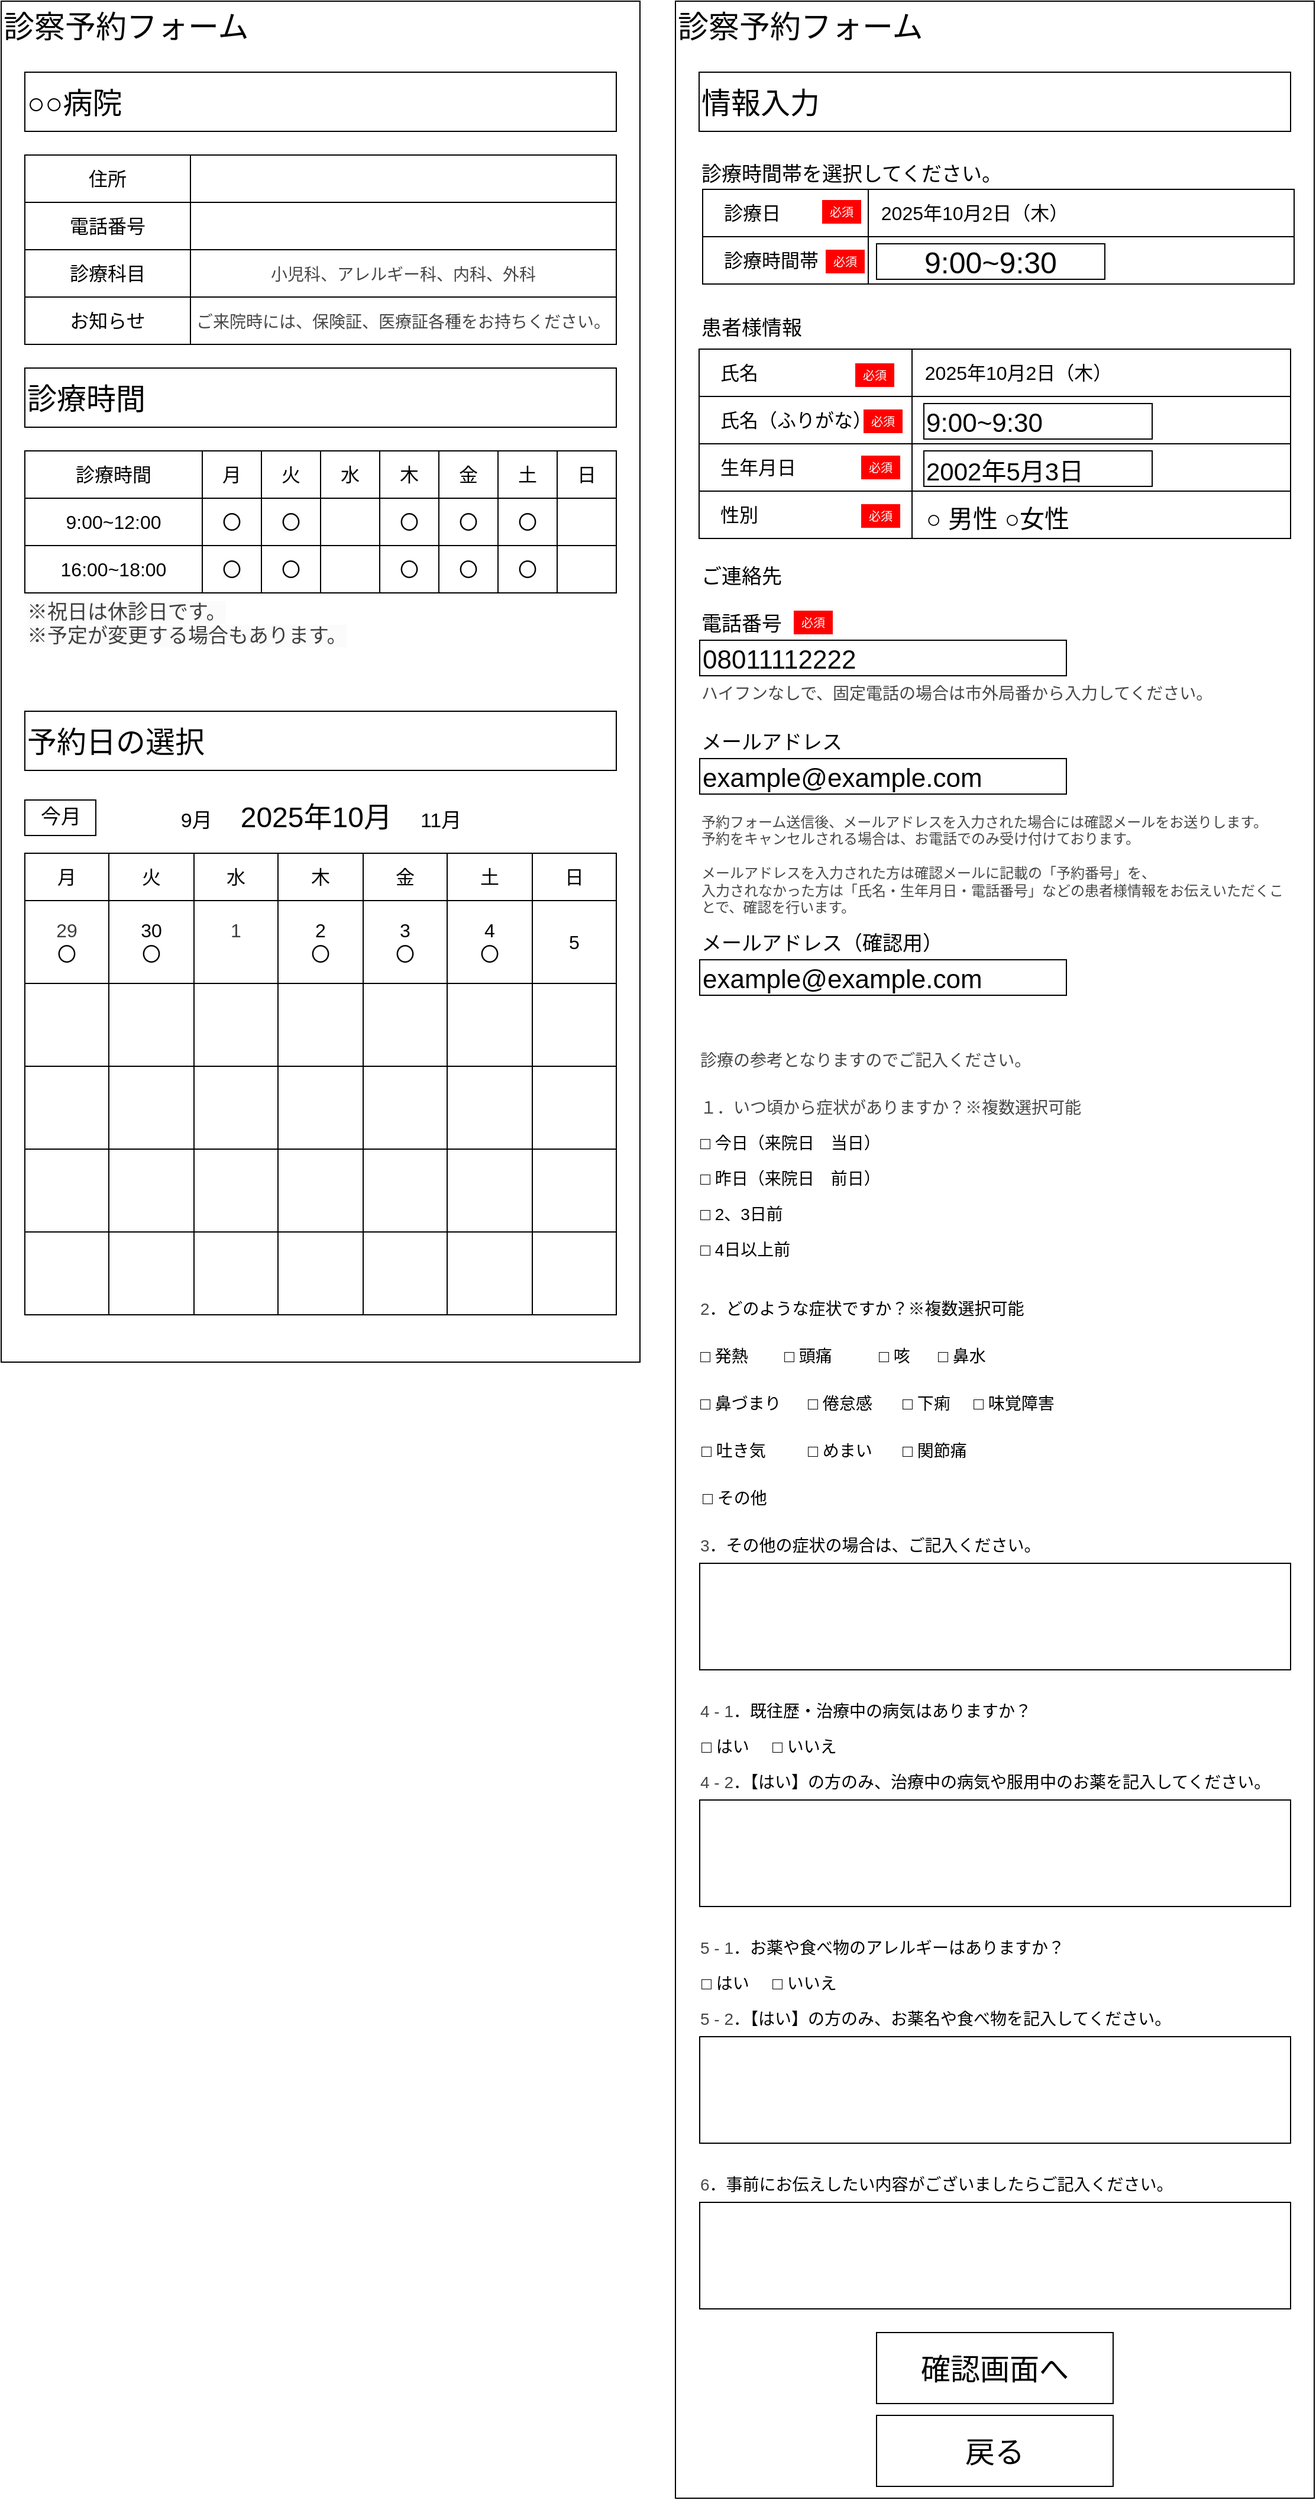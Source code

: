 <mxfile>
    <diagram id="deSxDQOu9u_3aHM_2UQ1" name="ページ1">
        <mxGraphModel dx="1129" dy="654" grid="1" gridSize="10" guides="1" tooltips="1" connect="1" arrows="1" fold="1" page="1" pageScale="1" pageWidth="827" pageHeight="1169" math="0" shadow="0">
            <root>
                <mxCell id="0"/>
                <mxCell id="1" parent="0"/>
                <mxCell id="3" value="&lt;font style=&quot;font-size: 26px;&quot;&gt;診察予約フォーム&lt;/font&gt;" style="rounded=0;whiteSpace=wrap;html=1;verticalAlign=top;align=left;" vertex="1" parent="1">
                    <mxGeometry x="90" y="50" width="540" height="1150" as="geometry"/>
                </mxCell>
                <mxCell id="4" value="○○病院" style="rounded=0;whiteSpace=wrap;html=1;fontSize=25;align=left;" vertex="1" parent="1">
                    <mxGeometry x="110" y="110" width="500" height="50" as="geometry"/>
                </mxCell>
                <mxCell id="5" value="" style="shape=table;startSize=0;container=1;collapsible=0;childLayout=tableLayout;fontSize=16;" vertex="1" parent="1">
                    <mxGeometry x="110" y="180" width="500" height="160" as="geometry"/>
                </mxCell>
                <mxCell id="6" value="" style="shape=tableRow;horizontal=0;startSize=0;swimlaneHead=0;swimlaneBody=0;strokeColor=inherit;top=0;left=0;bottom=0;right=0;collapsible=0;dropTarget=0;fillColor=none;points=[[0,0.5],[1,0.5]];portConstraint=eastwest;fontSize=16;" vertex="1" parent="5">
                    <mxGeometry width="500" height="40" as="geometry"/>
                </mxCell>
                <mxCell id="7" value="住所" style="shape=partialRectangle;html=1;whiteSpace=wrap;connectable=0;strokeColor=inherit;overflow=hidden;fillColor=none;top=0;left=0;bottom=0;right=0;pointerEvents=1;fontSize=16;align=center;" vertex="1" parent="6">
                    <mxGeometry width="140" height="40" as="geometry">
                        <mxRectangle width="140" height="40" as="alternateBounds"/>
                    </mxGeometry>
                </mxCell>
                <mxCell id="8" value="" style="shape=partialRectangle;html=1;whiteSpace=wrap;connectable=0;strokeColor=inherit;overflow=hidden;fillColor=none;top=0;left=0;bottom=0;right=0;pointerEvents=1;fontSize=16;" vertex="1" parent="6">
                    <mxGeometry x="140" width="360" height="40" as="geometry">
                        <mxRectangle width="360" height="40" as="alternateBounds"/>
                    </mxGeometry>
                </mxCell>
                <mxCell id="10" value="" style="shape=tableRow;horizontal=0;startSize=0;swimlaneHead=0;swimlaneBody=0;strokeColor=inherit;top=0;left=0;bottom=0;right=0;collapsible=0;dropTarget=0;fillColor=none;points=[[0,0.5],[1,0.5]];portConstraint=eastwest;fontSize=16;" vertex="1" parent="5">
                    <mxGeometry y="40" width="500" height="40" as="geometry"/>
                </mxCell>
                <mxCell id="11" value="電話番号" style="shape=partialRectangle;html=1;whiteSpace=wrap;connectable=0;strokeColor=inherit;overflow=hidden;fillColor=none;top=0;left=0;bottom=0;right=0;pointerEvents=1;fontSize=16;" vertex="1" parent="10">
                    <mxGeometry width="140" height="40" as="geometry">
                        <mxRectangle width="140" height="40" as="alternateBounds"/>
                    </mxGeometry>
                </mxCell>
                <mxCell id="12" value="" style="shape=partialRectangle;html=1;whiteSpace=wrap;connectable=0;strokeColor=inherit;overflow=hidden;fillColor=none;top=0;left=0;bottom=0;right=0;pointerEvents=1;fontSize=16;" vertex="1" parent="10">
                    <mxGeometry x="140" width="360" height="40" as="geometry">
                        <mxRectangle width="360" height="40" as="alternateBounds"/>
                    </mxGeometry>
                </mxCell>
                <mxCell id="27" style="shape=tableRow;horizontal=0;startSize=0;swimlaneHead=0;swimlaneBody=0;strokeColor=inherit;top=0;left=0;bottom=0;right=0;collapsible=0;dropTarget=0;fillColor=none;points=[[0,0.5],[1,0.5]];portConstraint=eastwest;fontSize=16;" vertex="1" parent="5">
                    <mxGeometry y="80" width="500" height="40" as="geometry"/>
                </mxCell>
                <mxCell id="28" value="診療科目" style="shape=partialRectangle;html=1;whiteSpace=wrap;connectable=0;strokeColor=inherit;overflow=hidden;fillColor=none;top=0;left=0;bottom=0;right=0;pointerEvents=1;fontSize=16;" vertex="1" parent="27">
                    <mxGeometry width="140" height="40" as="geometry">
                        <mxRectangle width="140" height="40" as="alternateBounds"/>
                    </mxGeometry>
                </mxCell>
                <mxCell id="29" value="&lt;span style=&quot;color: rgb(71, 71, 71); font-family: メイリオ, Meiryo, &amp;quot;ヒラギノ角ゴ Pro W3&amp;quot;, &amp;quot;Hiragino Kaku Gothic Pro&amp;quot;, Osaka, &amp;quot;ＭＳ Ｐゴシック&amp;quot;, &amp;quot;MS PGothic&amp;quot;, sans-serif; font-size: 14px; text-align: left; background-color: rgb(255, 255, 255);&quot;&gt;小児科、アレルギー科、内科、外科&lt;/span&gt;" style="shape=partialRectangle;html=1;whiteSpace=wrap;connectable=0;strokeColor=inherit;overflow=hidden;fillColor=none;top=0;left=0;bottom=0;right=0;pointerEvents=1;fontSize=16;" vertex="1" parent="27">
                    <mxGeometry x="140" width="360" height="40" as="geometry">
                        <mxRectangle width="360" height="40" as="alternateBounds"/>
                    </mxGeometry>
                </mxCell>
                <mxCell id="24" style="shape=tableRow;horizontal=0;startSize=0;swimlaneHead=0;swimlaneBody=0;strokeColor=inherit;top=0;left=0;bottom=0;right=0;collapsible=0;dropTarget=0;fillColor=none;points=[[0,0.5],[1,0.5]];portConstraint=eastwest;fontSize=16;" vertex="1" parent="5">
                    <mxGeometry y="120" width="500" height="40" as="geometry"/>
                </mxCell>
                <mxCell id="25" value="お知らせ" style="shape=partialRectangle;html=1;whiteSpace=wrap;connectable=0;strokeColor=inherit;overflow=hidden;fillColor=none;top=0;left=0;bottom=0;right=0;pointerEvents=1;fontSize=16;" vertex="1" parent="24">
                    <mxGeometry width="140" height="40" as="geometry">
                        <mxRectangle width="140" height="40" as="alternateBounds"/>
                    </mxGeometry>
                </mxCell>
                <mxCell id="26" value="&lt;span style=&quot;color: rgb(71, 71, 71); font-family: メイリオ, Meiryo, &amp;quot;ヒラギノ角ゴ Pro W3&amp;quot;, &amp;quot;Hiragino Kaku Gothic Pro&amp;quot;, Osaka, &amp;quot;ＭＳ Ｐゴシック&amp;quot;, &amp;quot;MS PGothic&amp;quot;, sans-serif; font-size: 14px; font-style: normal; font-variant-ligatures: normal; font-variant-caps: normal; font-weight: 400; letter-spacing: normal; orphans: 2; text-align: left; text-indent: 0px; text-transform: none; widows: 2; word-spacing: 0px; -webkit-text-stroke-width: 0px; white-space: normal; background-color: rgb(255, 255, 255); text-decoration-thickness: initial; text-decoration-style: initial; text-decoration-color: initial; float: none; display: inline !important;&quot;&gt;ご来院時には、保険証、医療証各種をお持ちください。&lt;/span&gt;" style="shape=partialRectangle;html=1;whiteSpace=wrap;connectable=0;strokeColor=inherit;overflow=hidden;fillColor=none;top=0;left=0;bottom=0;right=0;pointerEvents=1;fontSize=16;verticalAlign=middle;" vertex="1" parent="24">
                    <mxGeometry x="140" width="360" height="40" as="geometry">
                        <mxRectangle width="360" height="40" as="alternateBounds"/>
                    </mxGeometry>
                </mxCell>
                <mxCell id="30" value="" style="shape=table;startSize=0;container=1;collapsible=0;childLayout=tableLayout;fontSize=16;" vertex="1" parent="1">
                    <mxGeometry x="110" y="430" width="500.0" height="120" as="geometry"/>
                </mxCell>
                <mxCell id="31" value="" style="shape=tableRow;horizontal=0;startSize=0;swimlaneHead=0;swimlaneBody=0;strokeColor=inherit;top=0;left=0;bottom=0;right=0;collapsible=0;dropTarget=0;fillColor=none;points=[[0,0.5],[1,0.5]];portConstraint=eastwest;fontSize=16;" vertex="1" parent="30">
                    <mxGeometry width="500.0" height="40" as="geometry"/>
                </mxCell>
                <mxCell id="32" value="診療時間" style="shape=partialRectangle;html=1;whiteSpace=wrap;connectable=0;strokeColor=inherit;overflow=hidden;fillColor=none;top=0;left=0;bottom=0;right=0;pointerEvents=1;fontSize=16;" vertex="1" parent="31">
                    <mxGeometry width="150" height="40" as="geometry">
                        <mxRectangle width="150" height="40" as="alternateBounds"/>
                    </mxGeometry>
                </mxCell>
                <mxCell id="59" value="月" style="shape=partialRectangle;html=1;whiteSpace=wrap;connectable=0;strokeColor=inherit;overflow=hidden;fillColor=none;top=0;left=0;bottom=0;right=0;pointerEvents=1;fontSize=16;" vertex="1" parent="31">
                    <mxGeometry x="150" width="50" height="40" as="geometry">
                        <mxRectangle width="50" height="40" as="alternateBounds"/>
                    </mxGeometry>
                </mxCell>
                <mxCell id="77" value="火" style="shape=partialRectangle;html=1;whiteSpace=wrap;connectable=0;strokeColor=inherit;overflow=hidden;fillColor=none;top=0;left=0;bottom=0;right=0;pointerEvents=1;fontSize=16;" vertex="1" parent="31">
                    <mxGeometry x="200" width="50" height="40" as="geometry">
                        <mxRectangle width="50" height="40" as="alternateBounds"/>
                    </mxGeometry>
                </mxCell>
                <mxCell id="74" value="水" style="shape=partialRectangle;html=1;whiteSpace=wrap;connectable=0;strokeColor=inherit;overflow=hidden;fillColor=none;top=0;left=0;bottom=0;right=0;pointerEvents=1;fontSize=16;" vertex="1" parent="31">
                    <mxGeometry x="250" width="50" height="40" as="geometry">
                        <mxRectangle width="50" height="40" as="alternateBounds"/>
                    </mxGeometry>
                </mxCell>
                <mxCell id="71" value="木" style="shape=partialRectangle;html=1;whiteSpace=wrap;connectable=0;strokeColor=inherit;overflow=hidden;fillColor=none;top=0;left=0;bottom=0;right=0;pointerEvents=1;fontSize=16;" vertex="1" parent="31">
                    <mxGeometry x="300" width="50" height="40" as="geometry">
                        <mxRectangle width="50" height="40" as="alternateBounds"/>
                    </mxGeometry>
                </mxCell>
                <mxCell id="68" value="金" style="shape=partialRectangle;html=1;whiteSpace=wrap;connectable=0;strokeColor=inherit;overflow=hidden;fillColor=none;top=0;left=0;bottom=0;right=0;pointerEvents=1;fontSize=16;" vertex="1" parent="31">
                    <mxGeometry x="350" width="50" height="40" as="geometry">
                        <mxRectangle width="50" height="40" as="alternateBounds"/>
                    </mxGeometry>
                </mxCell>
                <mxCell id="65" value="土" style="shape=partialRectangle;html=1;whiteSpace=wrap;connectable=0;strokeColor=inherit;overflow=hidden;fillColor=none;top=0;left=0;bottom=0;right=0;pointerEvents=1;fontSize=16;" vertex="1" parent="31">
                    <mxGeometry x="400" width="50" height="40" as="geometry">
                        <mxRectangle width="50" height="40" as="alternateBounds"/>
                    </mxGeometry>
                </mxCell>
                <mxCell id="62" value="日" style="shape=partialRectangle;html=1;whiteSpace=wrap;connectable=0;strokeColor=inherit;overflow=hidden;fillColor=none;top=0;left=0;bottom=0;right=0;pointerEvents=1;fontSize=16;" vertex="1" parent="31">
                    <mxGeometry x="450" width="50" height="40" as="geometry">
                        <mxRectangle width="50" height="40" as="alternateBounds"/>
                    </mxGeometry>
                </mxCell>
                <mxCell id="35" value="" style="shape=tableRow;horizontal=0;startSize=0;swimlaneHead=0;swimlaneBody=0;strokeColor=inherit;top=0;left=0;bottom=0;right=0;collapsible=0;dropTarget=0;fillColor=none;points=[[0,0.5],[1,0.5]];portConstraint=eastwest;fontSize=16;" vertex="1" parent="30">
                    <mxGeometry y="40" width="500.0" height="40" as="geometry"/>
                </mxCell>
                <mxCell id="36" value="9:00~12:00" style="shape=partialRectangle;html=1;whiteSpace=wrap;connectable=0;strokeColor=inherit;overflow=hidden;fillColor=none;top=0;left=0;bottom=0;right=0;pointerEvents=1;fontSize=16;" vertex="1" parent="35">
                    <mxGeometry width="150" height="40" as="geometry">
                        <mxRectangle width="150" height="40" as="alternateBounds"/>
                    </mxGeometry>
                </mxCell>
                <mxCell id="60" value="〇" style="shape=partialRectangle;html=1;whiteSpace=wrap;connectable=0;strokeColor=inherit;overflow=hidden;fillColor=none;top=0;left=0;bottom=0;right=0;pointerEvents=1;fontSize=16;" vertex="1" parent="35">
                    <mxGeometry x="150" width="50" height="40" as="geometry">
                        <mxRectangle width="50" height="40" as="alternateBounds"/>
                    </mxGeometry>
                </mxCell>
                <mxCell id="78" value="&lt;span style=&quot;color: rgb(0, 0, 0); font-family: Helvetica; font-size: 16px; font-style: normal; font-variant-ligatures: normal; font-variant-caps: normal; font-weight: 400; letter-spacing: normal; orphans: 2; text-align: center; text-indent: 0px; text-transform: none; widows: 2; word-spacing: 0px; -webkit-text-stroke-width: 0px; white-space: normal; background-color: rgb(251, 251, 251); text-decoration-thickness: initial; text-decoration-style: initial; text-decoration-color: initial; float: none; display: inline !important;&quot;&gt;〇&lt;/span&gt;" style="shape=partialRectangle;html=1;whiteSpace=wrap;connectable=0;strokeColor=inherit;overflow=hidden;fillColor=none;top=0;left=0;bottom=0;right=0;pointerEvents=1;fontSize=16;" vertex="1" parent="35">
                    <mxGeometry x="200" width="50" height="40" as="geometry">
                        <mxRectangle width="50" height="40" as="alternateBounds"/>
                    </mxGeometry>
                </mxCell>
                <mxCell id="75" style="shape=partialRectangle;html=1;whiteSpace=wrap;connectable=0;strokeColor=inherit;overflow=hidden;fillColor=none;top=0;left=0;bottom=0;right=0;pointerEvents=1;fontSize=16;" vertex="1" parent="35">
                    <mxGeometry x="250" width="50" height="40" as="geometry">
                        <mxRectangle width="50" height="40" as="alternateBounds"/>
                    </mxGeometry>
                </mxCell>
                <mxCell id="72" value="&lt;span style=&quot;color: rgb(0, 0, 0);&quot;&gt;〇&lt;/span&gt;" style="shape=partialRectangle;html=1;whiteSpace=wrap;connectable=0;strokeColor=inherit;overflow=hidden;fillColor=none;top=0;left=0;bottom=0;right=0;pointerEvents=1;fontSize=16;" vertex="1" parent="35">
                    <mxGeometry x="300" width="50" height="40" as="geometry">
                        <mxRectangle width="50" height="40" as="alternateBounds"/>
                    </mxGeometry>
                </mxCell>
                <mxCell id="69" value="&lt;span style=&quot;color: rgb(0, 0, 0);&quot;&gt;〇&lt;/span&gt;" style="shape=partialRectangle;html=1;whiteSpace=wrap;connectable=0;strokeColor=inherit;overflow=hidden;fillColor=none;top=0;left=0;bottom=0;right=0;pointerEvents=1;fontSize=16;" vertex="1" parent="35">
                    <mxGeometry x="350" width="50" height="40" as="geometry">
                        <mxRectangle width="50" height="40" as="alternateBounds"/>
                    </mxGeometry>
                </mxCell>
                <mxCell id="66" value="&lt;span style=&quot;color: rgb(0, 0, 0);&quot;&gt;〇&lt;/span&gt;" style="shape=partialRectangle;html=1;whiteSpace=wrap;connectable=0;strokeColor=inherit;overflow=hidden;fillColor=none;top=0;left=0;bottom=0;right=0;pointerEvents=1;fontSize=16;" vertex="1" parent="35">
                    <mxGeometry x="400" width="50" height="40" as="geometry">
                        <mxRectangle width="50" height="40" as="alternateBounds"/>
                    </mxGeometry>
                </mxCell>
                <mxCell id="63" style="shape=partialRectangle;html=1;whiteSpace=wrap;connectable=0;strokeColor=inherit;overflow=hidden;fillColor=none;top=0;left=0;bottom=0;right=0;pointerEvents=1;fontSize=16;" vertex="1" parent="35">
                    <mxGeometry x="450" width="50" height="40" as="geometry">
                        <mxRectangle width="50" height="40" as="alternateBounds"/>
                    </mxGeometry>
                </mxCell>
                <mxCell id="39" value="" style="shape=tableRow;horizontal=0;startSize=0;swimlaneHead=0;swimlaneBody=0;strokeColor=inherit;top=0;left=0;bottom=0;right=0;collapsible=0;dropTarget=0;fillColor=none;points=[[0,0.5],[1,0.5]];portConstraint=eastwest;fontSize=16;" vertex="1" parent="30">
                    <mxGeometry y="80" width="500.0" height="40" as="geometry"/>
                </mxCell>
                <mxCell id="40" value="16:00~18:00" style="shape=partialRectangle;html=1;whiteSpace=wrap;connectable=0;strokeColor=inherit;overflow=hidden;fillColor=none;top=0;left=0;bottom=0;right=0;pointerEvents=1;fontSize=16;" vertex="1" parent="39">
                    <mxGeometry width="150" height="40" as="geometry">
                        <mxRectangle width="150" height="40" as="alternateBounds"/>
                    </mxGeometry>
                </mxCell>
                <mxCell id="61" value="&lt;span style=&quot;color: rgb(0, 0, 0); font-family: Helvetica; font-size: 16px; font-style: normal; font-variant-ligatures: normal; font-variant-caps: normal; font-weight: 400; letter-spacing: normal; orphans: 2; text-align: center; text-indent: 0px; text-transform: none; widows: 2; word-spacing: 0px; -webkit-text-stroke-width: 0px; white-space: normal; background-color: rgb(251, 251, 251); text-decoration-thickness: initial; text-decoration-style: initial; text-decoration-color: initial; float: none; display: inline !important;&quot;&gt;〇&lt;/span&gt;" style="shape=partialRectangle;html=1;whiteSpace=wrap;connectable=0;strokeColor=inherit;overflow=hidden;fillColor=none;top=0;left=0;bottom=0;right=0;pointerEvents=1;fontSize=16;" vertex="1" parent="39">
                    <mxGeometry x="150" width="50" height="40" as="geometry">
                        <mxRectangle width="50" height="40" as="alternateBounds"/>
                    </mxGeometry>
                </mxCell>
                <mxCell id="79" value="&lt;span style=&quot;color: rgb(0, 0, 0);&quot;&gt;〇&lt;/span&gt;" style="shape=partialRectangle;html=1;whiteSpace=wrap;connectable=0;strokeColor=inherit;overflow=hidden;fillColor=none;top=0;left=0;bottom=0;right=0;pointerEvents=1;fontSize=16;" vertex="1" parent="39">
                    <mxGeometry x="200" width="50" height="40" as="geometry">
                        <mxRectangle width="50" height="40" as="alternateBounds"/>
                    </mxGeometry>
                </mxCell>
                <mxCell id="76" style="shape=partialRectangle;html=1;whiteSpace=wrap;connectable=0;strokeColor=inherit;overflow=hidden;fillColor=none;top=0;left=0;bottom=0;right=0;pointerEvents=1;fontSize=16;" vertex="1" parent="39">
                    <mxGeometry x="250" width="50" height="40" as="geometry">
                        <mxRectangle width="50" height="40" as="alternateBounds"/>
                    </mxGeometry>
                </mxCell>
                <mxCell id="73" value="&lt;span style=&quot;color: rgb(0, 0, 0);&quot;&gt;〇&lt;/span&gt;" style="shape=partialRectangle;html=1;whiteSpace=wrap;connectable=0;strokeColor=inherit;overflow=hidden;fillColor=none;top=0;left=0;bottom=0;right=0;pointerEvents=1;fontSize=16;" vertex="1" parent="39">
                    <mxGeometry x="300" width="50" height="40" as="geometry">
                        <mxRectangle width="50" height="40" as="alternateBounds"/>
                    </mxGeometry>
                </mxCell>
                <mxCell id="70" value="&lt;span style=&quot;color: rgb(0, 0, 0);&quot;&gt;〇&lt;/span&gt;" style="shape=partialRectangle;html=1;whiteSpace=wrap;connectable=0;strokeColor=inherit;overflow=hidden;fillColor=none;top=0;left=0;bottom=0;right=0;pointerEvents=1;fontSize=16;" vertex="1" parent="39">
                    <mxGeometry x="350" width="50" height="40" as="geometry">
                        <mxRectangle width="50" height="40" as="alternateBounds"/>
                    </mxGeometry>
                </mxCell>
                <mxCell id="67" value="&lt;span style=&quot;color: rgb(0, 0, 0);&quot;&gt;〇&lt;/span&gt;" style="shape=partialRectangle;html=1;whiteSpace=wrap;connectable=0;strokeColor=inherit;overflow=hidden;fillColor=none;top=0;left=0;bottom=0;right=0;pointerEvents=1;fontSize=16;" vertex="1" parent="39">
                    <mxGeometry x="400" width="50" height="40" as="geometry">
                        <mxRectangle width="50" height="40" as="alternateBounds"/>
                    </mxGeometry>
                </mxCell>
                <mxCell id="64" style="shape=partialRectangle;html=1;whiteSpace=wrap;connectable=0;strokeColor=inherit;overflow=hidden;fillColor=none;top=0;left=0;bottom=0;right=0;pointerEvents=1;fontSize=16;" vertex="1" parent="39">
                    <mxGeometry x="450" width="50" height="40" as="geometry">
                        <mxRectangle width="50" height="40" as="alternateBounds"/>
                    </mxGeometry>
                </mxCell>
                <mxCell id="43" value="診療時間" style="rounded=0;whiteSpace=wrap;html=1;fontSize=25;align=left;" vertex="1" parent="1">
                    <mxGeometry x="110" y="360" width="500" height="50" as="geometry"/>
                </mxCell>
                <mxCell id="81" value="予約日の選択" style="rounded=0;whiteSpace=wrap;html=1;fontSize=25;align=left;" vertex="1" parent="1">
                    <mxGeometry x="110" y="650" width="500" height="50" as="geometry"/>
                </mxCell>
                <mxCell id="82" value="" style="shape=table;startSize=0;container=1;collapsible=0;childLayout=tableLayout;fontSize=16;" vertex="1" parent="1">
                    <mxGeometry x="110" y="770" width="500" height="390" as="geometry"/>
                </mxCell>
                <mxCell id="83" value="" style="shape=tableRow;horizontal=0;startSize=0;swimlaneHead=0;swimlaneBody=0;strokeColor=inherit;top=0;left=0;bottom=0;right=0;collapsible=0;dropTarget=0;fillColor=none;points=[[0,0.5],[1,0.5]];portConstraint=eastwest;fontSize=16;" vertex="1" parent="82">
                    <mxGeometry width="500" height="40" as="geometry"/>
                </mxCell>
                <mxCell id="85" value="月" style="shape=partialRectangle;html=1;whiteSpace=wrap;connectable=0;strokeColor=inherit;overflow=hidden;fillColor=none;top=0;left=0;bottom=0;right=0;pointerEvents=1;fontSize=16;" vertex="1" parent="83">
                    <mxGeometry width="71" height="40" as="geometry">
                        <mxRectangle width="71" height="40" as="alternateBounds"/>
                    </mxGeometry>
                </mxCell>
                <mxCell id="86" value="火" style="shape=partialRectangle;html=1;whiteSpace=wrap;connectable=0;strokeColor=inherit;overflow=hidden;fillColor=none;top=0;left=0;bottom=0;right=0;pointerEvents=1;fontSize=16;" vertex="1" parent="83">
                    <mxGeometry x="71" width="72" height="40" as="geometry">
                        <mxRectangle width="72" height="40" as="alternateBounds"/>
                    </mxGeometry>
                </mxCell>
                <mxCell id="87" value="水" style="shape=partialRectangle;html=1;whiteSpace=wrap;connectable=0;strokeColor=inherit;overflow=hidden;fillColor=none;top=0;left=0;bottom=0;right=0;pointerEvents=1;fontSize=16;" vertex="1" parent="83">
                    <mxGeometry x="143" width="71" height="40" as="geometry">
                        <mxRectangle width="71" height="40" as="alternateBounds"/>
                    </mxGeometry>
                </mxCell>
                <mxCell id="88" value="木" style="shape=partialRectangle;html=1;whiteSpace=wrap;connectable=0;strokeColor=inherit;overflow=hidden;fillColor=none;top=0;left=0;bottom=0;right=0;pointerEvents=1;fontSize=16;" vertex="1" parent="83">
                    <mxGeometry x="214" width="72" height="40" as="geometry">
                        <mxRectangle width="72" height="40" as="alternateBounds"/>
                    </mxGeometry>
                </mxCell>
                <mxCell id="89" value="金" style="shape=partialRectangle;html=1;whiteSpace=wrap;connectable=0;strokeColor=inherit;overflow=hidden;fillColor=none;top=0;left=0;bottom=0;right=0;pointerEvents=1;fontSize=16;" vertex="1" parent="83">
                    <mxGeometry x="286" width="71" height="40" as="geometry">
                        <mxRectangle width="71" height="40" as="alternateBounds"/>
                    </mxGeometry>
                </mxCell>
                <mxCell id="90" value="土" style="shape=partialRectangle;html=1;whiteSpace=wrap;connectable=0;strokeColor=inherit;overflow=hidden;fillColor=none;top=0;left=0;bottom=0;right=0;pointerEvents=1;fontSize=16;" vertex="1" parent="83">
                    <mxGeometry x="357" width="72" height="40" as="geometry">
                        <mxRectangle width="72" height="40" as="alternateBounds"/>
                    </mxGeometry>
                </mxCell>
                <mxCell id="91" value="日" style="shape=partialRectangle;html=1;whiteSpace=wrap;connectable=0;strokeColor=inherit;overflow=hidden;fillColor=none;top=0;left=0;bottom=0;right=0;pointerEvents=1;fontSize=16;" vertex="1" parent="83">
                    <mxGeometry x="429" width="71" height="40" as="geometry">
                        <mxRectangle width="71" height="40" as="alternateBounds"/>
                    </mxGeometry>
                </mxCell>
                <mxCell id="92" value="" style="shape=tableRow;horizontal=0;startSize=0;swimlaneHead=0;swimlaneBody=0;strokeColor=inherit;top=0;left=0;bottom=0;right=0;collapsible=0;dropTarget=0;fillColor=none;points=[[0,0.5],[1,0.5]];portConstraint=eastwest;fontSize=16;" vertex="1" parent="82">
                    <mxGeometry y="40" width="500" height="70" as="geometry"/>
                </mxCell>
                <mxCell id="94" value="&lt;div style=&quot;color: rgb(63, 63, 63); scrollbar-color: rgb(226, 226, 226) rgb(251, 251, 251);&quot;&gt;29&lt;/div&gt;&lt;span style=&quot;scrollbar-color: rgb(226, 226, 226) rgb(251, 251, 251); color: rgb(0, 0, 0);&quot;&gt;〇&lt;/span&gt;" style="shape=partialRectangle;html=1;whiteSpace=wrap;connectable=0;strokeColor=inherit;overflow=hidden;fillColor=none;top=0;left=0;bottom=0;right=0;pointerEvents=1;fontSize=16;" vertex="1" parent="92">
                    <mxGeometry width="71" height="70" as="geometry">
                        <mxRectangle width="71" height="70" as="alternateBounds"/>
                    </mxGeometry>
                </mxCell>
                <mxCell id="95" value="&lt;div style=&quot;scrollbar-color: rgb(226, 226, 226) rgb(251, 251, 251); color: rgb(63, 63, 63);&quot;&gt;&lt;font color=&quot;#000000&quot;&gt;30&lt;/font&gt;&lt;/div&gt;&lt;span style=&quot;scrollbar-color: rgb(226, 226, 226) rgb(251, 251, 251); color: rgb(0, 0, 0);&quot;&gt;〇&lt;/span&gt;" style="shape=partialRectangle;html=1;whiteSpace=wrap;connectable=0;strokeColor=inherit;overflow=hidden;fillColor=none;top=0;left=0;bottom=0;right=0;pointerEvents=1;fontSize=16;" vertex="1" parent="92">
                    <mxGeometry x="71" width="72" height="70" as="geometry">
                        <mxRectangle width="72" height="70" as="alternateBounds"/>
                    </mxGeometry>
                </mxCell>
                <mxCell id="96" value="&lt;div style=&quot;color: rgb(63, 63, 63); scrollbar-color: rgb(226, 226, 226) rgb(251, 251, 251);&quot;&gt;1&lt;/div&gt;&lt;div style=&quot;color: rgb(63, 63, 63); scrollbar-color: rgb(226, 226, 226) rgb(251, 251, 251);&quot;&gt;&lt;br&gt;&lt;/div&gt;" style="shape=partialRectangle;html=1;whiteSpace=wrap;connectable=0;strokeColor=inherit;overflow=hidden;fillColor=none;top=0;left=0;bottom=0;right=0;pointerEvents=1;fontSize=16;" vertex="1" parent="92">
                    <mxGeometry x="143" width="71" height="70" as="geometry">
                        <mxRectangle width="71" height="70" as="alternateBounds"/>
                    </mxGeometry>
                </mxCell>
                <mxCell id="97" value="&lt;div&gt;&lt;span style=&quot;color: rgb(0, 0, 0);&quot;&gt;2&lt;/span&gt;&lt;/div&gt;&lt;span style=&quot;color: rgb(0, 0, 0);&quot;&gt;〇&lt;/span&gt;" style="shape=partialRectangle;html=1;whiteSpace=wrap;connectable=0;strokeColor=inherit;overflow=hidden;fillColor=none;top=0;left=0;bottom=0;right=0;pointerEvents=1;fontSize=16;" vertex="1" parent="92">
                    <mxGeometry x="214" width="72" height="70" as="geometry">
                        <mxRectangle width="72" height="70" as="alternateBounds"/>
                    </mxGeometry>
                </mxCell>
                <mxCell id="98" value="&lt;div style=&quot;scrollbar-color: rgb(226, 226, 226) rgb(251, 251, 251); color: rgb(63, 63, 63);&quot;&gt;&lt;span style=&quot;background-color: transparent;&quot;&gt;&lt;font color=&quot;#000000&quot;&gt;3&lt;/font&gt;&lt;/span&gt;&lt;/div&gt;&lt;div style=&quot;scrollbar-color: rgb(226, 226, 226) rgb(251, 251, 251); color: rgb(63, 63, 63);&quot;&gt;&lt;font color=&quot;#000000&quot;&gt;〇&lt;/font&gt;&lt;/div&gt;" style="shape=partialRectangle;html=1;whiteSpace=wrap;connectable=0;strokeColor=inherit;overflow=hidden;fillColor=none;top=0;left=0;bottom=0;right=0;pointerEvents=1;fontSize=16;" vertex="1" parent="92">
                    <mxGeometry x="286" width="71" height="70" as="geometry">
                        <mxRectangle width="71" height="70" as="alternateBounds"/>
                    </mxGeometry>
                </mxCell>
                <mxCell id="99" value="&lt;div style=&quot;scrollbar-color: rgb(226, 226, 226) rgb(251, 251, 251); color: rgb(63, 63, 63);&quot;&gt;&lt;font color=&quot;#000000&quot;&gt;4&lt;/font&gt;&lt;/div&gt;&lt;span style=&quot;scrollbar-color: rgb(226, 226, 226) rgb(251, 251, 251); color: rgb(0, 0, 0);&quot;&gt;〇&lt;/span&gt;" style="shape=partialRectangle;html=1;whiteSpace=wrap;connectable=0;strokeColor=inherit;overflow=hidden;fillColor=none;top=0;left=0;bottom=0;right=0;pointerEvents=1;fontSize=16;" vertex="1" parent="92">
                    <mxGeometry x="357" width="72" height="70" as="geometry">
                        <mxRectangle width="72" height="70" as="alternateBounds"/>
                    </mxGeometry>
                </mxCell>
                <mxCell id="100" value="&lt;div style=&quot;scrollbar-color: rgb(226, 226, 226) rgb(251, 251, 251); color: rgb(63, 63, 63);&quot;&gt;&lt;font color=&quot;#000000&quot;&gt;5&lt;/font&gt;&lt;/div&gt;" style="shape=partialRectangle;html=1;whiteSpace=wrap;connectable=0;strokeColor=inherit;overflow=hidden;fillColor=none;top=0;left=0;bottom=0;right=0;pointerEvents=1;fontSize=16;" vertex="1" parent="92">
                    <mxGeometry x="429" width="71" height="70" as="geometry">
                        <mxRectangle width="71" height="70" as="alternateBounds"/>
                    </mxGeometry>
                </mxCell>
                <mxCell id="150" style="shape=tableRow;horizontal=0;startSize=0;swimlaneHead=0;swimlaneBody=0;strokeColor=inherit;top=0;left=0;bottom=0;right=0;collapsible=0;dropTarget=0;fillColor=none;points=[[0,0.5],[1,0.5]];portConstraint=eastwest;fontSize=16;" vertex="1" parent="82">
                    <mxGeometry y="110" width="500" height="70" as="geometry"/>
                </mxCell>
                <mxCell id="151" style="shape=partialRectangle;html=1;whiteSpace=wrap;connectable=0;strokeColor=inherit;overflow=hidden;fillColor=none;top=0;left=0;bottom=0;right=0;pointerEvents=1;fontSize=16;" vertex="1" parent="150">
                    <mxGeometry width="71" height="70" as="geometry">
                        <mxRectangle width="71" height="70" as="alternateBounds"/>
                    </mxGeometry>
                </mxCell>
                <mxCell id="152" style="shape=partialRectangle;html=1;whiteSpace=wrap;connectable=0;strokeColor=inherit;overflow=hidden;fillColor=none;top=0;left=0;bottom=0;right=0;pointerEvents=1;fontSize=16;" vertex="1" parent="150">
                    <mxGeometry x="71" width="72" height="70" as="geometry">
                        <mxRectangle width="72" height="70" as="alternateBounds"/>
                    </mxGeometry>
                </mxCell>
                <mxCell id="153" style="shape=partialRectangle;html=1;whiteSpace=wrap;connectable=0;strokeColor=inherit;overflow=hidden;fillColor=none;top=0;left=0;bottom=0;right=0;pointerEvents=1;fontSize=16;" vertex="1" parent="150">
                    <mxGeometry x="143" width="71" height="70" as="geometry">
                        <mxRectangle width="71" height="70" as="alternateBounds"/>
                    </mxGeometry>
                </mxCell>
                <mxCell id="154" style="shape=partialRectangle;html=1;whiteSpace=wrap;connectable=0;strokeColor=inherit;overflow=hidden;fillColor=none;top=0;left=0;bottom=0;right=0;pointerEvents=1;fontSize=16;" vertex="1" parent="150">
                    <mxGeometry x="214" width="72" height="70" as="geometry">
                        <mxRectangle width="72" height="70" as="alternateBounds"/>
                    </mxGeometry>
                </mxCell>
                <mxCell id="155" style="shape=partialRectangle;html=1;whiteSpace=wrap;connectable=0;strokeColor=inherit;overflow=hidden;fillColor=none;top=0;left=0;bottom=0;right=0;pointerEvents=1;fontSize=16;" vertex="1" parent="150">
                    <mxGeometry x="286" width="71" height="70" as="geometry">
                        <mxRectangle width="71" height="70" as="alternateBounds"/>
                    </mxGeometry>
                </mxCell>
                <mxCell id="156" style="shape=partialRectangle;html=1;whiteSpace=wrap;connectable=0;strokeColor=inherit;overflow=hidden;fillColor=none;top=0;left=0;bottom=0;right=0;pointerEvents=1;fontSize=16;" vertex="1" parent="150">
                    <mxGeometry x="357" width="72" height="70" as="geometry">
                        <mxRectangle width="72" height="70" as="alternateBounds"/>
                    </mxGeometry>
                </mxCell>
                <mxCell id="157" style="shape=partialRectangle;html=1;whiteSpace=wrap;connectable=0;strokeColor=inherit;overflow=hidden;fillColor=none;top=0;left=0;bottom=0;right=0;pointerEvents=1;fontSize=16;" vertex="1" parent="150">
                    <mxGeometry x="429" width="71" height="70" as="geometry">
                        <mxRectangle width="71" height="70" as="alternateBounds"/>
                    </mxGeometry>
                </mxCell>
                <mxCell id="142" style="shape=tableRow;horizontal=0;startSize=0;swimlaneHead=0;swimlaneBody=0;strokeColor=inherit;top=0;left=0;bottom=0;right=0;collapsible=0;dropTarget=0;fillColor=none;points=[[0,0.5],[1,0.5]];portConstraint=eastwest;fontSize=16;" vertex="1" parent="82">
                    <mxGeometry y="180" width="500" height="70" as="geometry"/>
                </mxCell>
                <mxCell id="143" style="shape=partialRectangle;html=1;whiteSpace=wrap;connectable=0;strokeColor=inherit;overflow=hidden;fillColor=none;top=0;left=0;bottom=0;right=0;pointerEvents=1;fontSize=16;" vertex="1" parent="142">
                    <mxGeometry width="71" height="70" as="geometry">
                        <mxRectangle width="71" height="70" as="alternateBounds"/>
                    </mxGeometry>
                </mxCell>
                <mxCell id="144" style="shape=partialRectangle;html=1;whiteSpace=wrap;connectable=0;strokeColor=inherit;overflow=hidden;fillColor=none;top=0;left=0;bottom=0;right=0;pointerEvents=1;fontSize=16;" vertex="1" parent="142">
                    <mxGeometry x="71" width="72" height="70" as="geometry">
                        <mxRectangle width="72" height="70" as="alternateBounds"/>
                    </mxGeometry>
                </mxCell>
                <mxCell id="145" style="shape=partialRectangle;html=1;whiteSpace=wrap;connectable=0;strokeColor=inherit;overflow=hidden;fillColor=none;top=0;left=0;bottom=0;right=0;pointerEvents=1;fontSize=16;" vertex="1" parent="142">
                    <mxGeometry x="143" width="71" height="70" as="geometry">
                        <mxRectangle width="71" height="70" as="alternateBounds"/>
                    </mxGeometry>
                </mxCell>
                <mxCell id="146" style="shape=partialRectangle;html=1;whiteSpace=wrap;connectable=0;strokeColor=inherit;overflow=hidden;fillColor=none;top=0;left=0;bottom=0;right=0;pointerEvents=1;fontSize=16;" vertex="1" parent="142">
                    <mxGeometry x="214" width="72" height="70" as="geometry">
                        <mxRectangle width="72" height="70" as="alternateBounds"/>
                    </mxGeometry>
                </mxCell>
                <mxCell id="147" style="shape=partialRectangle;html=1;whiteSpace=wrap;connectable=0;strokeColor=inherit;overflow=hidden;fillColor=none;top=0;left=0;bottom=0;right=0;pointerEvents=1;fontSize=16;" vertex="1" parent="142">
                    <mxGeometry x="286" width="71" height="70" as="geometry">
                        <mxRectangle width="71" height="70" as="alternateBounds"/>
                    </mxGeometry>
                </mxCell>
                <mxCell id="148" style="shape=partialRectangle;html=1;whiteSpace=wrap;connectable=0;strokeColor=inherit;overflow=hidden;fillColor=none;top=0;left=0;bottom=0;right=0;pointerEvents=1;fontSize=16;" vertex="1" parent="142">
                    <mxGeometry x="357" width="72" height="70" as="geometry">
                        <mxRectangle width="72" height="70" as="alternateBounds"/>
                    </mxGeometry>
                </mxCell>
                <mxCell id="149" style="shape=partialRectangle;html=1;whiteSpace=wrap;connectable=0;strokeColor=inherit;overflow=hidden;fillColor=none;top=0;left=0;bottom=0;right=0;pointerEvents=1;fontSize=16;" vertex="1" parent="142">
                    <mxGeometry x="429" width="71" height="70" as="geometry">
                        <mxRectangle width="71" height="70" as="alternateBounds"/>
                    </mxGeometry>
                </mxCell>
                <mxCell id="134" style="shape=tableRow;horizontal=0;startSize=0;swimlaneHead=0;swimlaneBody=0;strokeColor=inherit;top=0;left=0;bottom=0;right=0;collapsible=0;dropTarget=0;fillColor=none;points=[[0,0.5],[1,0.5]];portConstraint=eastwest;fontSize=16;" vertex="1" parent="82">
                    <mxGeometry y="250" width="500" height="70" as="geometry"/>
                </mxCell>
                <mxCell id="135" style="shape=partialRectangle;html=1;whiteSpace=wrap;connectable=0;strokeColor=inherit;overflow=hidden;fillColor=none;top=0;left=0;bottom=0;right=0;pointerEvents=1;fontSize=16;" vertex="1" parent="134">
                    <mxGeometry width="71" height="70" as="geometry">
                        <mxRectangle width="71" height="70" as="alternateBounds"/>
                    </mxGeometry>
                </mxCell>
                <mxCell id="136" style="shape=partialRectangle;html=1;whiteSpace=wrap;connectable=0;strokeColor=inherit;overflow=hidden;fillColor=none;top=0;left=0;bottom=0;right=0;pointerEvents=1;fontSize=16;" vertex="1" parent="134">
                    <mxGeometry x="71" width="72" height="70" as="geometry">
                        <mxRectangle width="72" height="70" as="alternateBounds"/>
                    </mxGeometry>
                </mxCell>
                <mxCell id="137" style="shape=partialRectangle;html=1;whiteSpace=wrap;connectable=0;strokeColor=inherit;overflow=hidden;fillColor=none;top=0;left=0;bottom=0;right=0;pointerEvents=1;fontSize=16;" vertex="1" parent="134">
                    <mxGeometry x="143" width="71" height="70" as="geometry">
                        <mxRectangle width="71" height="70" as="alternateBounds"/>
                    </mxGeometry>
                </mxCell>
                <mxCell id="138" style="shape=partialRectangle;html=1;whiteSpace=wrap;connectable=0;strokeColor=inherit;overflow=hidden;fillColor=none;top=0;left=0;bottom=0;right=0;pointerEvents=1;fontSize=16;" vertex="1" parent="134">
                    <mxGeometry x="214" width="72" height="70" as="geometry">
                        <mxRectangle width="72" height="70" as="alternateBounds"/>
                    </mxGeometry>
                </mxCell>
                <mxCell id="139" style="shape=partialRectangle;html=1;whiteSpace=wrap;connectable=0;strokeColor=inherit;overflow=hidden;fillColor=none;top=0;left=0;bottom=0;right=0;pointerEvents=1;fontSize=16;" vertex="1" parent="134">
                    <mxGeometry x="286" width="71" height="70" as="geometry">
                        <mxRectangle width="71" height="70" as="alternateBounds"/>
                    </mxGeometry>
                </mxCell>
                <mxCell id="140" style="shape=partialRectangle;html=1;whiteSpace=wrap;connectable=0;strokeColor=inherit;overflow=hidden;fillColor=none;top=0;left=0;bottom=0;right=0;pointerEvents=1;fontSize=16;" vertex="1" parent="134">
                    <mxGeometry x="357" width="72" height="70" as="geometry">
                        <mxRectangle width="72" height="70" as="alternateBounds"/>
                    </mxGeometry>
                </mxCell>
                <mxCell id="141" style="shape=partialRectangle;html=1;whiteSpace=wrap;connectable=0;strokeColor=inherit;overflow=hidden;fillColor=none;top=0;left=0;bottom=0;right=0;pointerEvents=1;fontSize=16;" vertex="1" parent="134">
                    <mxGeometry x="429" width="71" height="70" as="geometry">
                        <mxRectangle width="71" height="70" as="alternateBounds"/>
                    </mxGeometry>
                </mxCell>
                <mxCell id="158" style="shape=tableRow;horizontal=0;startSize=0;swimlaneHead=0;swimlaneBody=0;strokeColor=inherit;top=0;left=0;bottom=0;right=0;collapsible=0;dropTarget=0;fillColor=none;points=[[0,0.5],[1,0.5]];portConstraint=eastwest;fontSize=16;" vertex="1" parent="82">
                    <mxGeometry y="320" width="500" height="70" as="geometry"/>
                </mxCell>
                <mxCell id="159" style="shape=partialRectangle;html=1;whiteSpace=wrap;connectable=0;strokeColor=inherit;overflow=hidden;fillColor=none;top=0;left=0;bottom=0;right=0;pointerEvents=1;fontSize=16;" vertex="1" parent="158">
                    <mxGeometry width="71" height="70" as="geometry">
                        <mxRectangle width="71" height="70" as="alternateBounds"/>
                    </mxGeometry>
                </mxCell>
                <mxCell id="160" style="shape=partialRectangle;html=1;whiteSpace=wrap;connectable=0;strokeColor=inherit;overflow=hidden;fillColor=none;top=0;left=0;bottom=0;right=0;pointerEvents=1;fontSize=16;" vertex="1" parent="158">
                    <mxGeometry x="71" width="72" height="70" as="geometry">
                        <mxRectangle width="72" height="70" as="alternateBounds"/>
                    </mxGeometry>
                </mxCell>
                <mxCell id="161" style="shape=partialRectangle;html=1;whiteSpace=wrap;connectable=0;strokeColor=inherit;overflow=hidden;fillColor=none;top=0;left=0;bottom=0;right=0;pointerEvents=1;fontSize=16;" vertex="1" parent="158">
                    <mxGeometry x="143" width="71" height="70" as="geometry">
                        <mxRectangle width="71" height="70" as="alternateBounds"/>
                    </mxGeometry>
                </mxCell>
                <mxCell id="162" style="shape=partialRectangle;html=1;whiteSpace=wrap;connectable=0;strokeColor=inherit;overflow=hidden;fillColor=none;top=0;left=0;bottom=0;right=0;pointerEvents=1;fontSize=16;" vertex="1" parent="158">
                    <mxGeometry x="214" width="72" height="70" as="geometry">
                        <mxRectangle width="72" height="70" as="alternateBounds"/>
                    </mxGeometry>
                </mxCell>
                <mxCell id="163" style="shape=partialRectangle;html=1;whiteSpace=wrap;connectable=0;strokeColor=inherit;overflow=hidden;fillColor=none;top=0;left=0;bottom=0;right=0;pointerEvents=1;fontSize=16;" vertex="1" parent="158">
                    <mxGeometry x="286" width="71" height="70" as="geometry">
                        <mxRectangle width="71" height="70" as="alternateBounds"/>
                    </mxGeometry>
                </mxCell>
                <mxCell id="164" style="shape=partialRectangle;html=1;whiteSpace=wrap;connectable=0;strokeColor=inherit;overflow=hidden;fillColor=none;top=0;left=0;bottom=0;right=0;pointerEvents=1;fontSize=16;" vertex="1" parent="158">
                    <mxGeometry x="357" width="72" height="70" as="geometry">
                        <mxRectangle width="72" height="70" as="alternateBounds"/>
                    </mxGeometry>
                </mxCell>
                <mxCell id="165" style="shape=partialRectangle;html=1;whiteSpace=wrap;connectable=0;strokeColor=inherit;overflow=hidden;fillColor=none;top=0;left=0;bottom=0;right=0;pointerEvents=1;fontSize=16;" vertex="1" parent="158">
                    <mxGeometry x="429" width="71" height="70" as="geometry">
                        <mxRectangle width="71" height="70" as="alternateBounds"/>
                    </mxGeometry>
                </mxCell>
                <mxCell id="166" value="&lt;font style=&quot;font-size: 17px;&quot;&gt;9月&lt;/font&gt;&lt;font style=&quot;font-size: 24px;&quot;&gt;　&lt;/font&gt;&lt;font style=&quot;font-size: 24px;&quot;&gt;2025年10月　&lt;/font&gt;&lt;font style=&quot;font-size: 17px;&quot;&gt;11月&lt;/font&gt;" style="text;html=1;align=center;verticalAlign=middle;resizable=0;points=[];autosize=1;strokeColor=none;fillColor=none;" vertex="1" parent="1">
                    <mxGeometry x="230" y="720" width="260" height="40" as="geometry"/>
                </mxCell>
                <mxCell id="167" value="&lt;span style=&quot;font-size: 17px;&quot;&gt;今月&lt;/span&gt;" style="text;html=1;align=center;verticalAlign=middle;resizable=0;points=[];autosize=1;strokeColor=default;fillColor=none;" vertex="1" parent="1">
                    <mxGeometry x="110" y="725" width="60" height="30" as="geometry"/>
                </mxCell>
                <mxCell id="168" value="&lt;span style=&quot;color: rgb(63, 63, 63); font-family: Helvetica; font-size: 17px; font-style: normal; font-variant-ligatures: normal; font-variant-caps: normal; font-weight: 400; letter-spacing: normal; orphans: 2; text-align: left; text-indent: 0px; text-transform: none; widows: 2; word-spacing: 0px; -webkit-text-stroke-width: 0px; white-space: normal; background-color: rgb(251, 251, 251); text-decoration-thickness: initial; text-decoration-style: initial; text-decoration-color: initial; float: none; display: inline !important;&quot;&gt;※祝日は休診日です。&lt;/span&gt;&lt;div&gt;&lt;span style=&quot;color: rgb(63, 63, 63); font-family: Helvetica; font-size: 17px; font-style: normal; font-variant-ligatures: normal; font-variant-caps: normal; font-weight: 400; letter-spacing: normal; orphans: 2; text-align: left; text-indent: 0px; text-transform: none; widows: 2; word-spacing: 0px; -webkit-text-stroke-width: 0px; white-space: normal; background-color: rgb(251, 251, 251); text-decoration-thickness: initial; text-decoration-style: initial; text-decoration-color: initial; float: none; display: inline !important;&quot;&gt;※予定が変更する場合もあります。&lt;/span&gt;&lt;/div&gt;" style="text;whiteSpace=wrap;html=1;" vertex="1" parent="1">
                    <mxGeometry x="110" y="550" width="300" height="50" as="geometry"/>
                </mxCell>
                <mxCell id="169" value="&lt;font style=&quot;font-size: 26px;&quot;&gt;診察予約フォーム&lt;/font&gt;" style="rounded=0;whiteSpace=wrap;html=1;verticalAlign=top;align=left;" vertex="1" parent="1">
                    <mxGeometry x="660" y="50" width="540" height="2110" as="geometry"/>
                </mxCell>
                <mxCell id="170" value="情報入力" style="rounded=0;whiteSpace=wrap;html=1;fontSize=25;align=left;" vertex="1" parent="1">
                    <mxGeometry x="680" y="110" width="500" height="50" as="geometry"/>
                </mxCell>
                <mxCell id="171" value="&lt;span style=&quot;font-size: 17px;&quot;&gt;診療時間帯を選択してください。&lt;/span&gt;" style="text;whiteSpace=wrap;html=1;" vertex="1" parent="1">
                    <mxGeometry x="680" y="180" width="300" height="40" as="geometry"/>
                </mxCell>
                <mxCell id="188" value="" style="group" vertex="1" connectable="0" parent="1">
                    <mxGeometry x="680" y="210" width="500" height="80" as="geometry"/>
                </mxCell>
                <mxCell id="175" value="" style="shape=table;startSize=0;container=1;collapsible=0;childLayout=tableLayout;fontSize=16;" vertex="1" parent="188">
                    <mxGeometry x="3" y="-1" width="500" height="80" as="geometry"/>
                </mxCell>
                <mxCell id="176" value="" style="shape=tableRow;horizontal=0;startSize=0;swimlaneHead=0;swimlaneBody=0;strokeColor=inherit;top=0;left=0;bottom=0;right=0;collapsible=0;dropTarget=0;fillColor=none;points=[[0,0.5],[1,0.5]];portConstraint=eastwest;fontSize=16;" vertex="1" parent="175">
                    <mxGeometry width="500" height="40" as="geometry"/>
                </mxCell>
                <mxCell id="177" value="　診療日" style="shape=partialRectangle;html=1;whiteSpace=wrap;connectable=0;strokeColor=inherit;overflow=hidden;fillColor=none;top=0;left=0;bottom=0;right=0;pointerEvents=1;fontSize=16;align=left;" vertex="1" parent="176">
                    <mxGeometry width="140" height="40" as="geometry">
                        <mxRectangle width="140" height="40" as="alternateBounds"/>
                    </mxGeometry>
                </mxCell>
                <mxCell id="178" value="&amp;nbsp; 2025年10月2日（木）" style="shape=partialRectangle;html=1;whiteSpace=wrap;connectable=0;strokeColor=inherit;overflow=hidden;fillColor=none;top=0;left=0;bottom=0;right=0;pointerEvents=1;fontSize=16;align=left;" vertex="1" parent="176">
                    <mxGeometry x="140" width="360" height="40" as="geometry">
                        <mxRectangle width="360" height="40" as="alternateBounds"/>
                    </mxGeometry>
                </mxCell>
                <mxCell id="179" value="" style="shape=tableRow;horizontal=0;startSize=0;swimlaneHead=0;swimlaneBody=0;strokeColor=inherit;top=0;left=0;bottom=0;right=0;collapsible=0;dropTarget=0;fillColor=none;points=[[0,0.5],[1,0.5]];portConstraint=eastwest;fontSize=16;" vertex="1" parent="175">
                    <mxGeometry y="40" width="500" height="40" as="geometry"/>
                </mxCell>
                <mxCell id="180" value="　診療時間帯" style="shape=partialRectangle;html=1;whiteSpace=wrap;connectable=0;strokeColor=inherit;overflow=hidden;fillColor=none;top=0;left=0;bottom=0;right=0;pointerEvents=1;fontSize=16;align=left;" vertex="1" parent="179">
                    <mxGeometry width="140" height="40" as="geometry">
                        <mxRectangle width="140" height="40" as="alternateBounds"/>
                    </mxGeometry>
                </mxCell>
                <mxCell id="181" value="" style="shape=partialRectangle;html=1;whiteSpace=wrap;connectable=0;strokeColor=inherit;overflow=hidden;fillColor=none;top=0;left=0;bottom=0;right=0;pointerEvents=1;fontSize=16;" vertex="1" parent="179">
                    <mxGeometry x="140" width="360" height="40" as="geometry">
                        <mxRectangle width="360" height="40" as="alternateBounds"/>
                    </mxGeometry>
                </mxCell>
                <mxCell id="174" value="9:00~9:30" style="rounded=0;whiteSpace=wrap;html=1;fontSize=25;align=center;" vertex="1" parent="188">
                    <mxGeometry x="150" y="45" width="193" height="30" as="geometry"/>
                </mxCell>
                <mxCell id="200" value="&lt;font style=&quot;color: rgb(255, 255, 255); font-size: 10px;&quot;&gt;必須&lt;/font&gt;" style="rounded=0;whiteSpace=wrap;html=1;fillColor=light-dark(#ff0000, #ededed);strokeColor=none;" vertex="1" parent="188">
                    <mxGeometry x="107" y="50" width="33" height="20" as="geometry"/>
                </mxCell>
                <mxCell id="189" value="&lt;span style=&quot;font-size: 17px;&quot;&gt;患者様情報&lt;/span&gt;" style="text;whiteSpace=wrap;html=1;" vertex="1" parent="1">
                    <mxGeometry x="680" y="310" width="300" height="40" as="geometry"/>
                </mxCell>
                <mxCell id="190" value="" style="group" vertex="1" connectable="0" parent="1">
                    <mxGeometry x="680" y="344" width="500" height="156" as="geometry"/>
                </mxCell>
                <mxCell id="191" value="" style="shape=table;startSize=0;container=1;collapsible=0;childLayout=tableLayout;fontSize=16;" vertex="1" parent="190">
                    <mxGeometry width="500" height="160" as="geometry"/>
                </mxCell>
                <mxCell id="192" value="" style="shape=tableRow;horizontal=0;startSize=0;swimlaneHead=0;swimlaneBody=0;strokeColor=inherit;top=0;left=0;bottom=0;right=0;collapsible=0;dropTarget=0;fillColor=none;points=[[0,0.5],[1,0.5]];portConstraint=eastwest;fontSize=16;" vertex="1" parent="191">
                    <mxGeometry width="500" height="40" as="geometry"/>
                </mxCell>
                <mxCell id="193" value="　氏名" style="shape=partialRectangle;html=1;whiteSpace=wrap;connectable=0;strokeColor=inherit;overflow=hidden;fillColor=none;top=0;left=0;bottom=0;right=0;pointerEvents=1;fontSize=16;align=left;" vertex="1" parent="192">
                    <mxGeometry width="180" height="40" as="geometry">
                        <mxRectangle width="180" height="40" as="alternateBounds"/>
                    </mxGeometry>
                </mxCell>
                <mxCell id="194" value="&amp;nbsp; 2025年10月2日（木）" style="shape=partialRectangle;html=1;whiteSpace=wrap;connectable=0;strokeColor=inherit;overflow=hidden;fillColor=none;top=0;left=0;bottom=0;right=0;pointerEvents=1;fontSize=16;align=left;" vertex="1" parent="192">
                    <mxGeometry x="180" width="320" height="40" as="geometry">
                        <mxRectangle width="320" height="40" as="alternateBounds"/>
                    </mxGeometry>
                </mxCell>
                <mxCell id="195" value="" style="shape=tableRow;horizontal=0;startSize=0;swimlaneHead=0;swimlaneBody=0;strokeColor=inherit;top=0;left=0;bottom=0;right=0;collapsible=0;dropTarget=0;fillColor=none;points=[[0,0.5],[1,0.5]];portConstraint=eastwest;fontSize=16;" vertex="1" parent="191">
                    <mxGeometry y="40" width="500" height="40" as="geometry"/>
                </mxCell>
                <mxCell id="196" value="　氏名（ふりがな）" style="shape=partialRectangle;html=1;whiteSpace=wrap;connectable=0;strokeColor=inherit;overflow=hidden;fillColor=none;top=0;left=0;bottom=0;right=0;pointerEvents=1;fontSize=16;align=left;" vertex="1" parent="195">
                    <mxGeometry width="180" height="40" as="geometry">
                        <mxRectangle width="180" height="40" as="alternateBounds"/>
                    </mxGeometry>
                </mxCell>
                <mxCell id="197" value="" style="shape=partialRectangle;html=1;whiteSpace=wrap;connectable=0;strokeColor=inherit;overflow=hidden;fillColor=none;top=0;left=0;bottom=0;right=0;pointerEvents=1;fontSize=16;" vertex="1" parent="195">
                    <mxGeometry x="180" width="320" height="40" as="geometry">
                        <mxRectangle width="320" height="40" as="alternateBounds"/>
                    </mxGeometry>
                </mxCell>
                <mxCell id="206" style="shape=tableRow;horizontal=0;startSize=0;swimlaneHead=0;swimlaneBody=0;strokeColor=inherit;top=0;left=0;bottom=0;right=0;collapsible=0;dropTarget=0;fillColor=none;points=[[0,0.5],[1,0.5]];portConstraint=eastwest;fontSize=16;" vertex="1" parent="191">
                    <mxGeometry y="80" width="500" height="40" as="geometry"/>
                </mxCell>
                <mxCell id="207" value="　生年月日" style="shape=partialRectangle;html=1;whiteSpace=wrap;connectable=0;strokeColor=inherit;overflow=hidden;fillColor=none;top=0;left=0;bottom=0;right=0;pointerEvents=1;fontSize=16;align=left;" vertex="1" parent="206">
                    <mxGeometry width="180" height="40" as="geometry">
                        <mxRectangle width="180" height="40" as="alternateBounds"/>
                    </mxGeometry>
                </mxCell>
                <mxCell id="208" style="shape=partialRectangle;html=1;whiteSpace=wrap;connectable=0;strokeColor=inherit;overflow=hidden;fillColor=none;top=0;left=0;bottom=0;right=0;pointerEvents=1;fontSize=16;" vertex="1" parent="206">
                    <mxGeometry x="180" width="320" height="40" as="geometry">
                        <mxRectangle width="320" height="40" as="alternateBounds"/>
                    </mxGeometry>
                </mxCell>
                <mxCell id="203" style="shape=tableRow;horizontal=0;startSize=0;swimlaneHead=0;swimlaneBody=0;strokeColor=inherit;top=0;left=0;bottom=0;right=0;collapsible=0;dropTarget=0;fillColor=none;points=[[0,0.5],[1,0.5]];portConstraint=eastwest;fontSize=16;" vertex="1" parent="191">
                    <mxGeometry y="120" width="500" height="40" as="geometry"/>
                </mxCell>
                <mxCell id="204" value="　性別" style="shape=partialRectangle;html=1;whiteSpace=wrap;connectable=0;strokeColor=inherit;overflow=hidden;fillColor=none;top=0;left=0;bottom=0;right=0;pointerEvents=1;fontSize=16;align=left;" vertex="1" parent="203">
                    <mxGeometry width="180" height="40" as="geometry">
                        <mxRectangle width="180" height="40" as="alternateBounds"/>
                    </mxGeometry>
                </mxCell>
                <mxCell id="205" style="shape=partialRectangle;html=1;whiteSpace=wrap;connectable=0;strokeColor=inherit;overflow=hidden;fillColor=none;top=0;left=0;bottom=0;right=0;pointerEvents=1;fontSize=16;" vertex="1" parent="203">
                    <mxGeometry x="180" width="320" height="40" as="geometry">
                        <mxRectangle width="320" height="40" as="alternateBounds"/>
                    </mxGeometry>
                </mxCell>
                <mxCell id="198" value="&lt;font style=&quot;font-size: 22px;&quot;&gt;9:00~9:30&lt;/font&gt;" style="rounded=0;whiteSpace=wrap;html=1;fontSize=25;align=left;" vertex="1" parent="190">
                    <mxGeometry x="190" y="46" width="193" height="30" as="geometry"/>
                </mxCell>
                <mxCell id="226" value="&lt;font style=&quot;font-size: 21px;&quot;&gt;2002年5月3日&lt;/font&gt;" style="rounded=0;whiteSpace=wrap;html=1;fontSize=25;align=left;" vertex="1" parent="190">
                    <mxGeometry x="190" y="86" width="193" height="30" as="geometry"/>
                </mxCell>
                <mxCell id="227" value="&lt;font style=&quot;font-size: 21px;&quot;&gt;○ 男性 ○女性&lt;/font&gt;" style="rounded=0;whiteSpace=wrap;html=1;fontSize=25;align=left;strokeColor=none;" vertex="1" parent="190">
                    <mxGeometry x="190" y="126" width="193" height="30" as="geometry"/>
                </mxCell>
                <mxCell id="199" value="&lt;font style=&quot;color: rgb(255, 255, 255); font-size: 10px;&quot;&gt;必須&lt;/font&gt;" style="rounded=0;whiteSpace=wrap;html=1;fillColor=light-dark(#ff0000, #ededed);strokeColor=none;" vertex="1" parent="1">
                    <mxGeometry x="812" y="356" width="33" height="20" as="geometry"/>
                </mxCell>
                <mxCell id="201" value="&lt;font style=&quot;color: rgb(255, 255, 255); font-size: 10px;&quot;&gt;必須&lt;/font&gt;" style="rounded=0;whiteSpace=wrap;html=1;fillColor=light-dark(#ff0000, #ededed);strokeColor=none;" vertex="1" parent="1">
                    <mxGeometry x="784" y="218" width="33" height="20" as="geometry"/>
                </mxCell>
                <mxCell id="202" value="&lt;font style=&quot;color: rgb(255, 255, 255); font-size: 10px;&quot;&gt;必須&lt;/font&gt;" style="rounded=0;whiteSpace=wrap;html=1;fillColor=light-dark(#ff0000, #ededed);strokeColor=none;" vertex="1" parent="1">
                    <mxGeometry x="819" y="395" width="33" height="20" as="geometry"/>
                </mxCell>
                <mxCell id="209" value="&lt;font style=&quot;color: rgb(255, 255, 255); font-size: 10px;&quot;&gt;必須&lt;/font&gt;" style="rounded=0;whiteSpace=wrap;html=1;fillColor=light-dark(#ff0000, #ededed);strokeColor=none;" vertex="1" parent="1">
                    <mxGeometry x="817" y="434" width="33" height="20" as="geometry"/>
                </mxCell>
                <mxCell id="210" value="&lt;font style=&quot;color: rgb(255, 255, 255); font-size: 10px;&quot;&gt;必須&lt;/font&gt;" style="rounded=0;whiteSpace=wrap;html=1;fillColor=light-dark(#ff0000, #ededed);strokeColor=none;" vertex="1" parent="1">
                    <mxGeometry x="817" y="475" width="33" height="20" as="geometry"/>
                </mxCell>
                <mxCell id="242" value="&lt;span style=&quot;font-size: 17px;&quot;&gt;ご連絡先&lt;/span&gt;" style="text;whiteSpace=wrap;html=1;" vertex="1" parent="1">
                    <mxGeometry x="680" y="520" width="300" height="40" as="geometry"/>
                </mxCell>
                <mxCell id="243" value="&lt;span style=&quot;font-size: 17px;&quot;&gt;電話番号&lt;/span&gt;" style="text;whiteSpace=wrap;html=1;" vertex="1" parent="1">
                    <mxGeometry x="680" y="560" width="90" height="40" as="geometry"/>
                </mxCell>
                <mxCell id="244" value="&lt;font style=&quot;font-size: 22px;&quot;&gt;08011112222&lt;/font&gt;" style="rounded=0;whiteSpace=wrap;html=1;fontSize=25;align=left;" vertex="1" parent="1">
                    <mxGeometry x="680.5" y="590" width="310" height="30" as="geometry"/>
                </mxCell>
                <mxCell id="245" value="&lt;span style=&quot;color: rgb(71, 71, 71); font-family: メイリオ, Meiryo, &amp;quot;ヒラギノ角ゴ Pro W3&amp;quot;, &amp;quot;Hiragino Kaku Gothic Pro&amp;quot;, Osaka, &amp;quot;ＭＳ Ｐゴシック&amp;quot;, &amp;quot;MS PGothic&amp;quot;, sans-serif; font-size: 14px; font-style: normal; font-variant-ligatures: normal; font-variant-caps: normal; font-weight: 400; letter-spacing: normal; orphans: 2; text-align: left; text-indent: 0px; text-transform: none; widows: 2; word-spacing: 0px; -webkit-text-stroke-width: 0px; white-space: normal; background-color: rgb(255, 255, 255); text-decoration-thickness: initial; text-decoration-style: initial; text-decoration-color: initial; display: inline !important; float: none;&quot;&gt;ハイフンなしで、固定電話の場合は市外局番から入力してください。&lt;/span&gt;" style="text;whiteSpace=wrap;html=1;" vertex="1" parent="1">
                    <mxGeometry x="680" y="620" width="470" height="30" as="geometry"/>
                </mxCell>
                <mxCell id="246" value="&lt;span style=&quot;font-size: 17px;&quot;&gt;メールアドレス&lt;/span&gt;" style="text;whiteSpace=wrap;html=1;" vertex="1" parent="1">
                    <mxGeometry x="680" y="660" width="140" height="40" as="geometry"/>
                </mxCell>
                <mxCell id="247" value="&lt;font style=&quot;font-size: 22px;&quot;&gt;example@example.com&lt;/font&gt;" style="rounded=0;whiteSpace=wrap;html=1;fontSize=25;align=left;" vertex="1" parent="1">
                    <mxGeometry x="680.5" y="690" width="310" height="30" as="geometry"/>
                </mxCell>
                <mxCell id="248" value="&lt;font style=&quot;color: rgb(255, 255, 255); font-size: 10px;&quot;&gt;必須&lt;/font&gt;" style="rounded=0;whiteSpace=wrap;html=1;fillColor=light-dark(#ff0000, #ededed);strokeColor=none;" vertex="1" parent="1">
                    <mxGeometry x="760" y="565" width="33" height="20" as="geometry"/>
                </mxCell>
                <mxCell id="249" value="&lt;span style=&quot;color: rgb(71, 71, 71); font-family: メイリオ, Meiryo, &amp;quot;ヒラギノ角ゴ Pro W3&amp;quot;, &amp;quot;Hiragino Kaku Gothic Pro&amp;quot;, Osaka, &amp;quot;ＭＳ Ｐゴシック&amp;quot;, &amp;quot;MS PGothic&amp;quot;, sans-serif; font-style: normal; font-variant-ligatures: normal; font-variant-caps: normal; font-weight: 400; letter-spacing: normal; orphans: 2; text-align: left; text-indent: 0px; text-transform: none; widows: 2; word-spacing: 0px; -webkit-text-stroke-width: 0px; white-space: normal; background-color: rgb(255, 255, 255); text-decoration-thickness: initial; text-decoration-style: initial; text-decoration-color: initial; float: none; display: inline !important;&quot;&gt;&lt;font&gt;予約フォーム送信後、メールアドレスを入力された場合には確認メールをお送りします。&lt;/font&gt;&lt;/span&gt;&lt;div&gt;&lt;span style=&quot;color: rgb(71, 71, 71); font-family: メイリオ, Meiryo, &amp;quot;ヒラギノ角ゴ Pro W3&amp;quot;, &amp;quot;Hiragino Kaku Gothic Pro&amp;quot;, Osaka, &amp;quot;ＭＳ Ｐゴシック&amp;quot;, &amp;quot;MS PGothic&amp;quot;, sans-serif; font-style: normal; font-variant-ligatures: normal; font-variant-caps: normal; font-weight: 400; letter-spacing: normal; orphans: 2; text-align: left; text-indent: 0px; text-transform: none; widows: 2; word-spacing: 0px; -webkit-text-stroke-width: 0px; white-space: normal; background-color: rgb(255, 255, 255); text-decoration-thickness: initial; text-decoration-style: initial; text-decoration-color: initial; float: none; display: inline !important;&quot;&gt;&lt;font&gt;予約をキャンセルされる場合は、お電話でのみ受け付けております。&lt;br data-end=&quot;145&quot; data-start=&quot;142&quot;&gt;&lt;br&gt;メールアドレスを入力された方は確認メールに記載の「予約番号」を、&lt;br data-end=&quot;184&quot; data-start=&quot;181&quot;&gt;入力されなかった方は「氏名・生年月日・電話番号」などの患者様情報をお伝えいただくことで、確認を行います。&lt;/font&gt;&lt;/span&gt;&lt;/div&gt;" style="text;whiteSpace=wrap;html=1;" vertex="1" parent="1">
                    <mxGeometry x="680" y="730" width="500" height="100" as="geometry"/>
                </mxCell>
                <mxCell id="250" value="&lt;span style=&quot;font-size: 17px;&quot;&gt;メールアドレス（確認用）&lt;/span&gt;" style="text;whiteSpace=wrap;html=1;" vertex="1" parent="1">
                    <mxGeometry x="680" y="830" width="220" height="40" as="geometry"/>
                </mxCell>
                <mxCell id="251" value="&lt;font style=&quot;font-size: 22px;&quot;&gt;example@example.com&lt;/font&gt;" style="rounded=0;whiteSpace=wrap;html=1;fontSize=25;align=left;" vertex="1" parent="1">
                    <mxGeometry x="680.5" y="860" width="310" height="30" as="geometry"/>
                </mxCell>
                <mxCell id="252" value="&lt;span style=&quot;color: rgb(71, 71, 71); font-family: メイリオ, Meiryo, &amp;quot;ヒラギノ角ゴ Pro W3&amp;quot;, &amp;quot;Hiragino Kaku Gothic Pro&amp;quot;, Osaka, &amp;quot;ＭＳ Ｐゴシック&amp;quot;, &amp;quot;MS PGothic&amp;quot;, sans-serif; font-size: 14px; font-style: normal; font-variant-ligatures: normal; font-variant-caps: normal; font-weight: 400; letter-spacing: normal; orphans: 2; text-align: left; text-indent: 0px; text-transform: none; widows: 2; word-spacing: 0px; -webkit-text-stroke-width: 0px; white-space: normal; background-color: rgb(255, 255, 255); text-decoration-thickness: initial; text-decoration-style: initial; text-decoration-color: initial; display: inline !important; float: none;&quot;&gt;診療の参考となりますのでご記入ください。&lt;/span&gt;" style="text;whiteSpace=wrap;html=1;" vertex="1" parent="1">
                    <mxGeometry x="678.5" y="930" width="310" height="30" as="geometry"/>
                </mxCell>
                <mxCell id="253" value="&lt;span style=&quot;color: rgb(71, 71, 71); font-family: メイリオ, Meiryo, &amp;quot;ヒラギノ角ゴ Pro W3&amp;quot;, &amp;quot;Hiragino Kaku Gothic Pro&amp;quot;, Osaka, &amp;quot;ＭＳ Ｐゴシック&amp;quot;, &amp;quot;MS PGothic&amp;quot;, sans-serif; font-size: 14px; font-style: normal; font-variant-ligatures: normal; font-variant-caps: normal; font-weight: 400; letter-spacing: normal; orphans: 2; text-align: left; text-indent: 0px; text-transform: none; widows: 2; word-spacing: 0px; -webkit-text-stroke-width: 0px; white-space: normal; background-color: rgb(255, 255, 255); text-decoration-thickness: initial; text-decoration-style: initial; text-decoration-color: initial; float: none; display: inline !important;&quot;&gt;１．いつ頃から症状がありますか？※複数選択可能&lt;/span&gt;" style="text;whiteSpace=wrap;html=1;" vertex="1" parent="1">
                    <mxGeometry x="678.5" y="970" width="341.5" height="30" as="geometry"/>
                </mxCell>
                <mxCell id="254" value="&lt;font face=&quot;メイリオ, Meiryo, ヒラギノ角ゴ Pro W3, Hiragino Kaku Gothic Pro, Osaka, ＭＳ Ｐゴシック, MS PGothic, sans-serif&quot;&gt;&lt;span style=&quot;font-size: 14px; background-color: rgb(255, 255, 255);&quot;&gt;□ 今日（来院日　当日）&lt;/span&gt;&lt;/font&gt;" style="text;whiteSpace=wrap;html=1;" vertex="1" parent="1">
                    <mxGeometry x="678.5" y="1000" width="341.5" height="30" as="geometry"/>
                </mxCell>
                <mxCell id="255" value="&lt;font face=&quot;メイリオ, Meiryo, ヒラギノ角ゴ Pro W3, Hiragino Kaku Gothic Pro, Osaka, ＭＳ Ｐゴシック, MS PGothic, sans-serif&quot;&gt;&lt;span style=&quot;font-size: 14px; background-color: rgb(255, 255, 255);&quot;&gt;□ 昨日（来院日　前日）&lt;/span&gt;&lt;/font&gt;" style="text;whiteSpace=wrap;html=1;" vertex="1" parent="1">
                    <mxGeometry x="678.5" y="1030" width="341.5" height="30" as="geometry"/>
                </mxCell>
                <mxCell id="256" value="&lt;font face=&quot;メイリオ, Meiryo, ヒラギノ角ゴ Pro W3, Hiragino Kaku Gothic Pro, Osaka, ＭＳ Ｐゴシック, MS PGothic, sans-serif&quot;&gt;&lt;span style=&quot;font-size: 14px; background-color: rgb(255, 255, 255);&quot;&gt;□ 2、3日前&lt;/span&gt;&lt;/font&gt;" style="text;whiteSpace=wrap;html=1;" vertex="1" parent="1">
                    <mxGeometry x="678.5" y="1060" width="91.5" height="30" as="geometry"/>
                </mxCell>
                <mxCell id="257" value="&lt;font face=&quot;メイリオ, Meiryo, ヒラギノ角ゴ Pro W3, Hiragino Kaku Gothic Pro, Osaka, ＭＳ Ｐゴシック, MS PGothic, sans-serif&quot;&gt;&lt;span style=&quot;font-size: 14px; background-color: rgb(255, 255, 255);&quot;&gt;□ 4日以上前&lt;/span&gt;&lt;/font&gt;" style="text;whiteSpace=wrap;html=1;" vertex="1" parent="1">
                    <mxGeometry x="678.5" y="1090" width="101.5" height="30" as="geometry"/>
                </mxCell>
                <mxCell id="258" value="&lt;span style=&quot;color: rgb(71, 71, 71); font-family: メイリオ, Meiryo, &amp;quot;ヒラギノ角ゴ Pro W3&amp;quot;, &amp;quot;Hiragino Kaku Gothic Pro&amp;quot;, Osaka, &amp;quot;ＭＳ Ｐゴシック&amp;quot;, &amp;quot;MS PGothic&amp;quot;, sans-serif; font-size: 14px; font-style: normal; font-variant-ligatures: normal; font-variant-caps: normal; font-weight: 400; letter-spacing: normal; orphans: 2; text-align: left; text-indent: 0px; text-transform: none; widows: 2; word-spacing: 0px; -webkit-text-stroke-width: 0px; white-space: normal; background-color: rgb(255, 255, 255); text-decoration-thickness: initial; text-decoration-style: initial; text-decoration-color: initial; float: none; display: inline !important;&quot;&gt;2&lt;/span&gt;&lt;span style=&quot;background-color: light-dark(rgb(255, 255, 255), rgb(18, 18, 18)); font-family: メイリオ, Meiryo, &amp;quot;ヒラギノ角ゴ Pro W3&amp;quot;, &amp;quot;Hiragino Kaku Gothic Pro&amp;quot;, Osaka, &amp;quot;ＭＳ Ｐゴシック&amp;quot;, &amp;quot;MS PGothic&amp;quot;, sans-serif; font-size: 14px;&quot;&gt;．どのような症状ですか？※複数選択可能&lt;/span&gt;" style="text;whiteSpace=wrap;html=1;" vertex="1" parent="1">
                    <mxGeometry x="678.5" y="1140" width="341.5" height="30" as="geometry"/>
                </mxCell>
                <mxCell id="259" value="&lt;font face=&quot;メイリオ, Meiryo, ヒラギノ角ゴ Pro W3, Hiragino Kaku Gothic Pro, Osaka, ＭＳ Ｐゴシック, MS PGothic, sans-serif&quot;&gt;&lt;span style=&quot;font-size: 14px; background-color: rgb(255, 255, 255);&quot;&gt;□ 発熱&lt;/span&gt;&lt;/font&gt;" style="text;whiteSpace=wrap;html=1;" vertex="1" parent="1">
                    <mxGeometry x="678.5" y="1180" width="61.5" height="30" as="geometry"/>
                </mxCell>
                <mxCell id="260" value="&lt;font face=&quot;メイリオ, Meiryo, ヒラギノ角ゴ Pro W3, Hiragino Kaku Gothic Pro, Osaka, ＭＳ Ｐゴシック, MS PGothic, sans-serif&quot;&gt;&lt;span style=&quot;font-size: 14px; background-color: rgb(255, 255, 255);&quot;&gt;□ 頭痛&lt;/span&gt;&lt;/font&gt;" style="text;whiteSpace=wrap;html=1;" vertex="1" parent="1">
                    <mxGeometry x="750" y="1180" width="60" height="30" as="geometry"/>
                </mxCell>
                <mxCell id="262" value="&lt;font face=&quot;メイリオ, Meiryo, ヒラギノ角ゴ Pro W3, Hiragino Kaku Gothic Pro, Osaka, ＭＳ Ｐゴシック, MS PGothic, sans-serif&quot;&gt;&lt;span style=&quot;font-size: 14px; background-color: rgb(255, 255, 255);&quot;&gt;□ 咳&lt;/span&gt;&lt;/font&gt;" style="text;whiteSpace=wrap;html=1;" vertex="1" parent="1">
                    <mxGeometry x="830" y="1180" width="60" height="30" as="geometry"/>
                </mxCell>
                <mxCell id="263" value="&lt;font face=&quot;メイリオ, Meiryo, ヒラギノ角ゴ Pro W3, Hiragino Kaku Gothic Pro, Osaka, ＭＳ Ｐゴシック, MS PGothic, sans-serif&quot;&gt;&lt;span style=&quot;font-size: 14px; background-color: rgb(255, 255, 255);&quot;&gt;□ 鼻水&lt;/span&gt;&lt;/font&gt;" style="text;whiteSpace=wrap;html=1;" vertex="1" parent="1">
                    <mxGeometry x="880" y="1180" width="60" height="30" as="geometry"/>
                </mxCell>
                <mxCell id="264" value="&lt;font face=&quot;メイリオ, Meiryo, ヒラギノ角ゴ Pro W3, Hiragino Kaku Gothic Pro, Osaka, ＭＳ Ｐゴシック, MS PGothic, sans-serif&quot;&gt;&lt;span style=&quot;font-size: 14px; background-color: rgb(255, 255, 255);&quot;&gt;□ 鼻づまり&lt;/span&gt;&lt;/font&gt;" style="text;whiteSpace=wrap;html=1;" vertex="1" parent="1">
                    <mxGeometry x="678.5" y="1220" width="81.5" height="30" as="geometry"/>
                </mxCell>
                <mxCell id="265" value="&lt;font face=&quot;メイリオ, Meiryo, ヒラギノ角ゴ Pro W3, Hiragino Kaku Gothic Pro, Osaka, ＭＳ Ｐゴシック, MS PGothic, sans-serif&quot;&gt;&lt;span style=&quot;font-size: 14px; background-color: rgb(255, 255, 255);&quot;&gt;□ 倦怠感&lt;/span&gt;&lt;/font&gt;" style="text;whiteSpace=wrap;html=1;" vertex="1" parent="1">
                    <mxGeometry x="770" y="1220" width="81.5" height="30" as="geometry"/>
                </mxCell>
                <mxCell id="266" value="&lt;font face=&quot;メイリオ, Meiryo, ヒラギノ角ゴ Pro W3, Hiragino Kaku Gothic Pro, Osaka, ＭＳ Ｐゴシック, MS PGothic, sans-serif&quot;&gt;&lt;span style=&quot;font-size: 14px; background-color: rgb(255, 255, 255);&quot;&gt;□ 下痢&lt;/span&gt;&lt;/font&gt;" style="text;whiteSpace=wrap;html=1;" vertex="1" parent="1">
                    <mxGeometry x="850" y="1220" width="81.5" height="30" as="geometry"/>
                </mxCell>
                <mxCell id="267" value="&lt;font face=&quot;メイリオ, Meiryo, ヒラギノ角ゴ Pro W3, Hiragino Kaku Gothic Pro, Osaka, ＭＳ Ｐゴシック, MS PGothic, sans-serif&quot;&gt;&lt;span style=&quot;font-size: 14px; background-color: rgb(255, 255, 255);&quot;&gt;□ 吐き気&lt;/span&gt;&lt;/font&gt;" style="text;whiteSpace=wrap;html=1;" vertex="1" parent="1">
                    <mxGeometry x="680" y="1260" width="81.5" height="30" as="geometry"/>
                </mxCell>
                <mxCell id="268" value="&lt;font face=&quot;メイリオ, Meiryo, ヒラギノ角ゴ Pro W3, Hiragino Kaku Gothic Pro, Osaka, ＭＳ Ｐゴシック, MS PGothic, sans-serif&quot;&gt;&lt;span style=&quot;font-size: 14px; background-color: rgb(255, 255, 255);&quot;&gt;□ めまい&lt;/span&gt;&lt;/font&gt;" style="text;whiteSpace=wrap;html=1;" vertex="1" parent="1">
                    <mxGeometry x="770" y="1260" width="81.5" height="30" as="geometry"/>
                </mxCell>
                <mxCell id="270" value="&lt;font face=&quot;メイリオ, Meiryo, ヒラギノ角ゴ Pro W3, Hiragino Kaku Gothic Pro, Osaka, ＭＳ Ｐゴシック, MS PGothic, sans-serif&quot;&gt;&lt;span style=&quot;font-size: 14px; background-color: rgb(255, 255, 255);&quot;&gt;□ 関節痛&lt;/span&gt;&lt;/font&gt;" style="text;whiteSpace=wrap;html=1;" vertex="1" parent="1">
                    <mxGeometry x="850" y="1260" width="81.5" height="30" as="geometry"/>
                </mxCell>
                <mxCell id="271" value="&lt;font face=&quot;メイリオ, Meiryo, ヒラギノ角ゴ Pro W3, Hiragino Kaku Gothic Pro, Osaka, ＭＳ Ｐゴシック, MS PGothic, sans-serif&quot;&gt;&lt;span style=&quot;font-size: 14px; background-color: rgb(255, 255, 255);&quot;&gt;□ その他&lt;/span&gt;&lt;/font&gt;" style="text;whiteSpace=wrap;html=1;" vertex="1" parent="1">
                    <mxGeometry x="680.5" y="1300" width="81.5" height="30" as="geometry"/>
                </mxCell>
                <mxCell id="272" value="&lt;span style=&quot;background-color: light-dark(rgb(255, 255, 255), rgb(18, 18, 18)); font-family: メイリオ, Meiryo, &amp;quot;ヒラギノ角ゴ Pro W3&amp;quot;, &amp;quot;Hiragino Kaku Gothic Pro&amp;quot;, Osaka, &amp;quot;ＭＳ Ｐゴシック&amp;quot;, &amp;quot;MS PGothic&amp;quot;, sans-serif; font-size: 14px;&quot;&gt;&lt;font color=&quot;#474747&quot;&gt;3&lt;/font&gt;．その他の症状の場合は、ご記入ください。&lt;/span&gt;" style="text;whiteSpace=wrap;html=1;" vertex="1" parent="1">
                    <mxGeometry x="678.5" y="1340" width="341.5" height="30" as="geometry"/>
                </mxCell>
                <mxCell id="273" value="" style="rounded=0;whiteSpace=wrap;html=1;fontSize=25;align=left;" vertex="1" parent="1">
                    <mxGeometry x="680.5" y="1370" width="499.5" height="90" as="geometry"/>
                </mxCell>
                <mxCell id="275" value="&lt;span style=&quot;background-color: light-dark(rgb(255, 255, 255), rgb(18, 18, 18)); font-family: メイリオ, Meiryo, &amp;quot;ヒラギノ角ゴ Pro W3&amp;quot;, &amp;quot;Hiragino Kaku Gothic Pro&amp;quot;, Osaka, &amp;quot;ＭＳ Ｐゴシック&amp;quot;, &amp;quot;MS PGothic&amp;quot;, sans-serif; font-size: 14px;&quot;&gt;&lt;font color=&quot;#474747&quot;&gt;4 - 1&lt;/font&gt;．既往歴・治療中の病気はありますか？&lt;/span&gt;" style="text;whiteSpace=wrap;html=1;" vertex="1" parent="1">
                    <mxGeometry x="678.5" y="1480" width="341.5" height="30" as="geometry"/>
                </mxCell>
                <mxCell id="276" value="&lt;font face=&quot;メイリオ, Meiryo, ヒラギノ角ゴ Pro W3, Hiragino Kaku Gothic Pro, Osaka, ＭＳ Ｐゴシック, MS PGothic, sans-serif&quot;&gt;&lt;span style=&quot;font-size: 14px; background-color: rgb(255, 255, 255);&quot;&gt;□ はい&lt;/span&gt;&lt;/font&gt;" style="text;whiteSpace=wrap;html=1;" vertex="1" parent="1">
                    <mxGeometry x="680" y="1510" width="81.5" height="30" as="geometry"/>
                </mxCell>
                <mxCell id="277" value="&lt;font face=&quot;メイリオ, Meiryo, ヒラギノ角ゴ Pro W3, Hiragino Kaku Gothic Pro, Osaka, ＭＳ Ｐゴシック, MS PGothic, sans-serif&quot;&gt;&lt;span style=&quot;font-size: 14px; background-color: rgb(255, 255, 255);&quot;&gt;□ いいえ&lt;/span&gt;&lt;/font&gt;" style="text;whiteSpace=wrap;html=1;" vertex="1" parent="1">
                    <mxGeometry x="740" y="1510" width="81.5" height="30" as="geometry"/>
                </mxCell>
                <mxCell id="278" value="&lt;span style=&quot;background-color: light-dark(rgb(255, 255, 255), rgb(18, 18, 18)); font-family: メイリオ, Meiryo, &amp;quot;ヒラギノ角ゴ Pro W3&amp;quot;, &amp;quot;Hiragino Kaku Gothic Pro&amp;quot;, Osaka, &amp;quot;ＭＳ Ｐゴシック&amp;quot;, &amp;quot;MS PGothic&amp;quot;, sans-serif; font-size: 14px;&quot;&gt;&lt;font color=&quot;#474747&quot;&gt;4 - 2&lt;/font&gt;．【はい】の方のみ、治療中の病気や服用中のお薬を記入してください。&lt;/span&gt;" style="text;whiteSpace=wrap;html=1;" vertex="1" parent="1">
                    <mxGeometry x="678.5" y="1540" width="501.5" height="30" as="geometry"/>
                </mxCell>
                <mxCell id="279" value="" style="rounded=0;whiteSpace=wrap;html=1;fontSize=25;align=left;" vertex="1" parent="1">
                    <mxGeometry x="680.5" y="1570" width="499.5" height="90" as="geometry"/>
                </mxCell>
                <mxCell id="280" value="&lt;font face=&quot;メイリオ, Meiryo, ヒラギノ角ゴ Pro W3, Hiragino Kaku Gothic Pro, Osaka, ＭＳ Ｐゴシック, MS PGothic, sans-serif&quot;&gt;&lt;span style=&quot;font-size: 14px; background-color: rgb(255, 255, 255);&quot;&gt;□ 味覚障害&lt;/span&gt;&lt;/font&gt;" style="text;whiteSpace=wrap;html=1;" vertex="1" parent="1">
                    <mxGeometry x="910" y="1220" width="81.5" height="30" as="geometry"/>
                </mxCell>
                <mxCell id="281" value="&lt;span style=&quot;background-color: light-dark(rgb(255, 255, 255), rgb(18, 18, 18)); font-family: メイリオ, Meiryo, &amp;quot;ヒラギノ角ゴ Pro W3&amp;quot;, &amp;quot;Hiragino Kaku Gothic Pro&amp;quot;, Osaka, &amp;quot;ＭＳ Ｐゴシック&amp;quot;, &amp;quot;MS PGothic&amp;quot;, sans-serif; font-size: 14px;&quot;&gt;&lt;font color=&quot;#474747&quot;&gt;5 - 1&lt;/font&gt;．お薬や食べ物のアレルギーはありますか？&lt;/span&gt;" style="text;whiteSpace=wrap;html=1;" vertex="1" parent="1">
                    <mxGeometry x="678.5" y="1680" width="341.5" height="30" as="geometry"/>
                </mxCell>
                <mxCell id="282" value="&lt;font face=&quot;メイリオ, Meiryo, ヒラギノ角ゴ Pro W3, Hiragino Kaku Gothic Pro, Osaka, ＭＳ Ｐゴシック, MS PGothic, sans-serif&quot;&gt;&lt;span style=&quot;font-size: 14px; background-color: rgb(255, 255, 255);&quot;&gt;□ はい&lt;/span&gt;&lt;/font&gt;" style="text;whiteSpace=wrap;html=1;" vertex="1" parent="1">
                    <mxGeometry x="680" y="1710" width="81.5" height="30" as="geometry"/>
                </mxCell>
                <mxCell id="283" value="&lt;span style=&quot;background-color: light-dark(rgb(255, 255, 255), rgb(18, 18, 18)); font-family: メイリオ, Meiryo, &amp;quot;ヒラギノ角ゴ Pro W3&amp;quot;, &amp;quot;Hiragino Kaku Gothic Pro&amp;quot;, Osaka, &amp;quot;ＭＳ Ｐゴシック&amp;quot;, &amp;quot;MS PGothic&amp;quot;, sans-serif; font-size: 14px;&quot;&gt;&lt;font color=&quot;#474747&quot;&gt;5 - 2&lt;/font&gt;．【はい】の方のみ、お薬名や食べ物を記入してください。&lt;/span&gt;" style="text;whiteSpace=wrap;html=1;" vertex="1" parent="1">
                    <mxGeometry x="678.5" y="1740" width="501.5" height="30" as="geometry"/>
                </mxCell>
                <mxCell id="284" value="" style="rounded=0;whiteSpace=wrap;html=1;fontSize=25;align=left;" vertex="1" parent="1">
                    <mxGeometry x="680.5" y="1770" width="499.5" height="90" as="geometry"/>
                </mxCell>
                <mxCell id="285" value="&lt;font face=&quot;メイリオ, Meiryo, ヒラギノ角ゴ Pro W3, Hiragino Kaku Gothic Pro, Osaka, ＭＳ Ｐゴシック, MS PGothic, sans-serif&quot;&gt;&lt;span style=&quot;font-size: 14px; background-color: rgb(255, 255, 255);&quot;&gt;□ いいえ&lt;/span&gt;&lt;/font&gt;" style="text;whiteSpace=wrap;html=1;" vertex="1" parent="1">
                    <mxGeometry x="740" y="1710" width="81.5" height="30" as="geometry"/>
                </mxCell>
                <mxCell id="286" value="&lt;span style=&quot;background-color: light-dark(rgb(255, 255, 255), rgb(18, 18, 18)); font-family: メイリオ, Meiryo, &amp;quot;ヒラギノ角ゴ Pro W3&amp;quot;, &amp;quot;Hiragino Kaku Gothic Pro&amp;quot;, Osaka, &amp;quot;ＭＳ Ｐゴシック&amp;quot;, &amp;quot;MS PGothic&amp;quot;, sans-serif; font-size: 14px;&quot;&gt;&lt;font color=&quot;#474747&quot;&gt;6&lt;/font&gt;．事前にお伝えしたい内容がございましたらご記入ください。&lt;/span&gt;" style="text;whiteSpace=wrap;html=1;" vertex="1" parent="1">
                    <mxGeometry x="678.5" y="1880" width="421.5" height="30" as="geometry"/>
                </mxCell>
                <mxCell id="287" value="" style="rounded=0;whiteSpace=wrap;html=1;fontSize=25;align=left;" vertex="1" parent="1">
                    <mxGeometry x="680.5" y="1910" width="499.5" height="90" as="geometry"/>
                </mxCell>
                <mxCell id="288" value="確認画面へ" style="rounded=0;whiteSpace=wrap;html=1;fontSize=25;align=center;" vertex="1" parent="1">
                    <mxGeometry x="830" y="2020" width="200" height="60" as="geometry"/>
                </mxCell>
                <mxCell id="291" value="戻る" style="rounded=0;whiteSpace=wrap;html=1;fontSize=25;align=center;" vertex="1" parent="1">
                    <mxGeometry x="830" y="2090" width="200" height="60" as="geometry"/>
                </mxCell>
            </root>
        </mxGraphModel>
    </diagram>
</mxfile>
